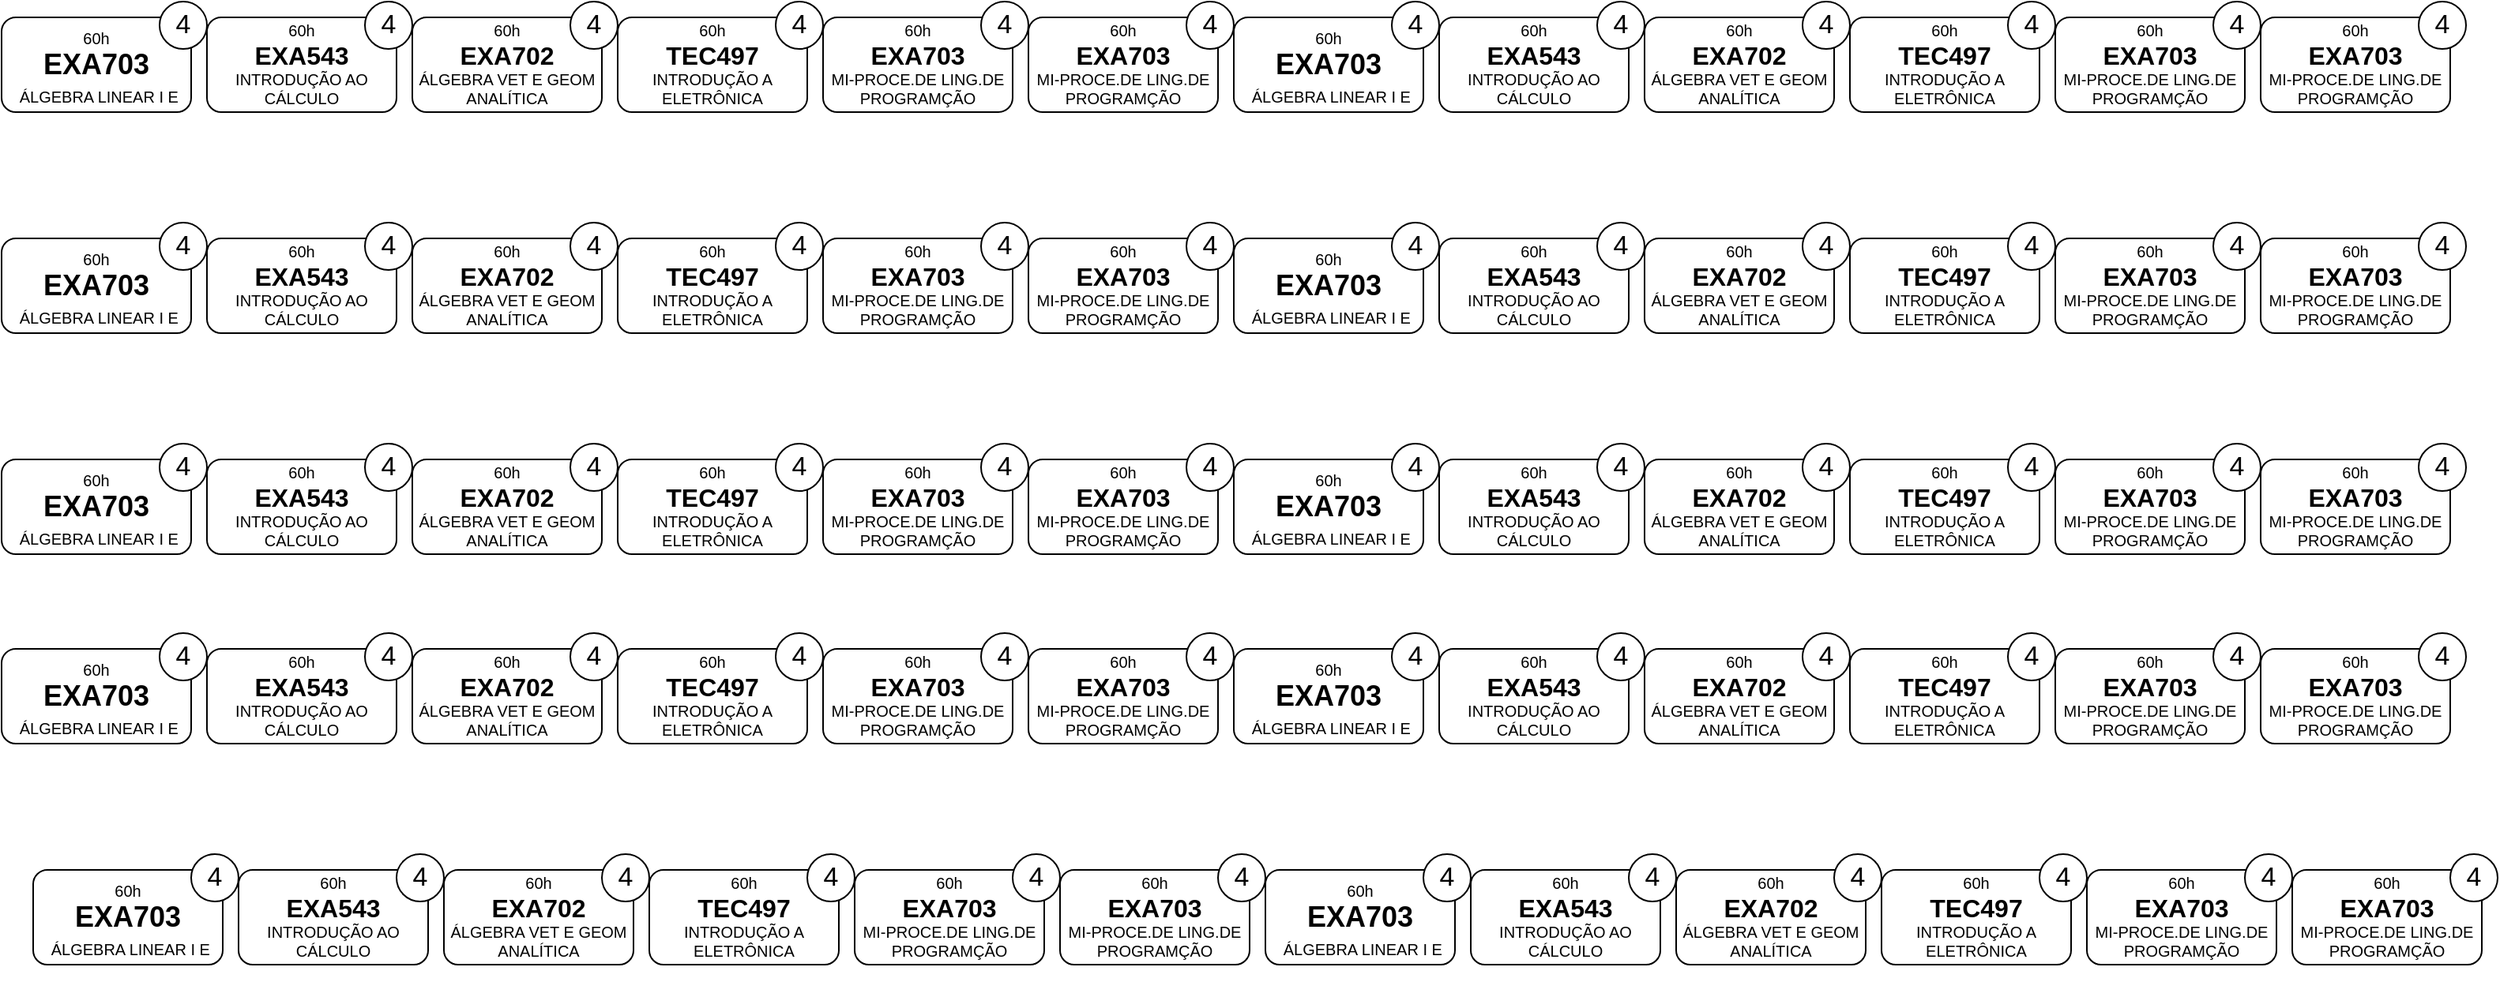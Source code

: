 <mxfile version="20.2.5" type="github">
  <diagram id="C5RBs43oDa-KdzZeNtuy" name="Page-1">
    <mxGraphModel dx="882" dy="494" grid="1" gridSize="10" guides="1" tooltips="1" connect="1" arrows="1" fold="1" page="1" pageScale="1" pageWidth="827" pageHeight="1169" math="0" shadow="0">
      <root>
        <mxCell id="WIyWlLk6GJQsqaUBKTNV-0" />
        <mxCell id="WIyWlLk6GJQsqaUBKTNV-1" parent="WIyWlLk6GJQsqaUBKTNV-0" />
        <mxCell id="GBISdUFNZ5l1FWsdLvzd-16" value="" style="group" vertex="1" connectable="0" parent="WIyWlLk6GJQsqaUBKTNV-1">
          <mxGeometry x="110" width="130" height="80" as="geometry" />
        </mxCell>
        <mxCell id="GBISdUFNZ5l1FWsdLvzd-0" value="&lt;p style=&quot;line-height: 0.9;&quot;&gt;&lt;font style=&quot;line-height: 1.2;&quot;&gt;&lt;font style=&quot;font-size: 10px;&quot;&gt;60h&lt;/font&gt;&lt;br&gt;&lt;span style=&quot;font-weight: bold;&quot;&gt;&lt;font style=&quot;font-size: 18px;&quot;&gt;EXA703&lt;/font&gt;&lt;/span&gt;&lt;/font&gt;&lt;br&gt;&lt;span data-whi-docs=&quot;[[:p &amp;quot;ÁLGEBRA LINEAR I E&amp;quot;]]&quot;&gt;&lt;/span&gt;&amp;nbsp;&lt;font style=&quot;font-size: 10px;&quot;&gt;ÁLGEBRA LINEAR I E&lt;/font&gt;&lt;b&gt;&lt;font style=&quot;font-size: 15px;&quot;&gt;&lt;br&gt;&lt;/font&gt;&lt;/b&gt;&lt;/p&gt;" style="rounded=1;whiteSpace=wrap;html=1;fillStyle=auto;gradientColor=none;strokeColor=default;shadow=0;glass=0;sketch=0;" vertex="1" parent="GBISdUFNZ5l1FWsdLvzd-16">
          <mxGeometry y="10" width="120" height="60" as="geometry" />
        </mxCell>
        <mxCell id="GBISdUFNZ5l1FWsdLvzd-2" value="&lt;font style=&quot;font-size: 17px;&quot;&gt;4&lt;/font&gt;" style="ellipse;whiteSpace=wrap;html=1;fontSize=10;" vertex="1" parent="GBISdUFNZ5l1FWsdLvzd-16">
          <mxGeometry x="100" width="30" height="30" as="geometry" />
        </mxCell>
        <mxCell id="GBISdUFNZ5l1FWsdLvzd-18" value="" style="group" vertex="1" connectable="0" parent="WIyWlLk6GJQsqaUBKTNV-1">
          <mxGeometry x="500" width="130" height="70" as="geometry" />
        </mxCell>
        <mxCell id="GBISdUFNZ5l1FWsdLvzd-7" value="60h&lt;br&gt;&lt;span style=&quot;font-size: 16px;&quot;&gt;&lt;b&gt;TEC497&lt;/b&gt;&lt;/span&gt;&lt;br&gt;&lt;div&gt;&lt;div&gt;INTRODUÇÃO A&lt;/div&gt;&lt;div&gt;ELETRÔNICA&lt;/div&gt;&lt;/div&gt;" style="rounded=1;whiteSpace=wrap;html=1;shadow=0;glass=0;sketch=0;fillStyle=auto;fontSize=10;strokeColor=default;gradientColor=none;" vertex="1" parent="GBISdUFNZ5l1FWsdLvzd-18">
          <mxGeometry y="10" width="120" height="60" as="geometry" />
        </mxCell>
        <mxCell id="GBISdUFNZ5l1FWsdLvzd-8" value="&lt;font style=&quot;font-size: 17px;&quot;&gt;4&lt;/font&gt;" style="ellipse;whiteSpace=wrap;html=1;fontSize=10;" vertex="1" parent="GBISdUFNZ5l1FWsdLvzd-18">
          <mxGeometry x="100" width="30" height="30" as="geometry" />
        </mxCell>
        <mxCell id="GBISdUFNZ5l1FWsdLvzd-19" value="" style="group" vertex="1" connectable="0" parent="WIyWlLk6GJQsqaUBKTNV-1">
          <mxGeometry x="630" width="126" height="70" as="geometry" />
        </mxCell>
        <mxCell id="GBISdUFNZ5l1FWsdLvzd-11" value="60h&lt;br&gt;&lt;span style=&quot;font-size: 16px;&quot;&gt;&lt;b&gt;EXA703&lt;/b&gt;&lt;/span&gt;&lt;div&gt;MI-PROCE.DE LING.DE&lt;/div&gt;&lt;div&gt;PROGRAMÇÃO&lt;/div&gt;" style="rounded=1;whiteSpace=wrap;html=1;shadow=0;glass=0;sketch=0;fillStyle=auto;fontSize=10;strokeColor=default;gradientColor=none;" vertex="1" parent="GBISdUFNZ5l1FWsdLvzd-19">
          <mxGeometry y="10" width="120" height="60" as="geometry" />
        </mxCell>
        <mxCell id="GBISdUFNZ5l1FWsdLvzd-12" value="&lt;font style=&quot;font-size: 17px;&quot;&gt;4&lt;/font&gt;" style="ellipse;whiteSpace=wrap;html=1;fontSize=10;" vertex="1" parent="GBISdUFNZ5l1FWsdLvzd-19">
          <mxGeometry x="100" width="30" height="30" as="geometry" />
        </mxCell>
        <mxCell id="GBISdUFNZ5l1FWsdLvzd-20" value="" style="group" vertex="1" connectable="0" parent="WIyWlLk6GJQsqaUBKTNV-1">
          <mxGeometry x="760" width="126" height="70" as="geometry" />
        </mxCell>
        <mxCell id="GBISdUFNZ5l1FWsdLvzd-13" value="60h&lt;br&gt;&lt;span style=&quot;font-size: 16px;&quot;&gt;&lt;b&gt;EXA703&lt;/b&gt;&lt;/span&gt;&lt;div&gt;MI-PROCE.DE LING.DE&lt;/div&gt;&lt;div&gt;PROGRAMÇÃO&lt;/div&gt;" style="rounded=1;whiteSpace=wrap;html=1;shadow=0;glass=0;sketch=0;fillStyle=auto;fontSize=10;strokeColor=default;gradientColor=none;" vertex="1" parent="GBISdUFNZ5l1FWsdLvzd-20">
          <mxGeometry y="10" width="120" height="60" as="geometry" />
        </mxCell>
        <mxCell id="GBISdUFNZ5l1FWsdLvzd-28" value="" style="group" vertex="1" connectable="0" parent="WIyWlLk6GJQsqaUBKTNV-1">
          <mxGeometry x="370" width="130" height="70" as="geometry" />
        </mxCell>
        <mxCell id="GBISdUFNZ5l1FWsdLvzd-9" value="60h&lt;br&gt;&lt;span style=&quot;font-size: 16px;&quot;&gt;&lt;b&gt;EXA702&lt;/b&gt;&lt;/span&gt;&lt;br&gt;&lt;div&gt;&lt;div&gt;ÁLGEBRA VET E GEOM&lt;/div&gt;&lt;div&gt;&lt;span style=&quot;background-color: initial;&quot;&gt;ANALÍTICA&lt;/span&gt;&lt;/div&gt;&lt;/div&gt;" style="rounded=1;whiteSpace=wrap;html=1;shadow=0;glass=0;sketch=0;fillStyle=auto;fontSize=10;strokeColor=default;gradientColor=none;" vertex="1" parent="GBISdUFNZ5l1FWsdLvzd-28">
          <mxGeometry y="10" width="120" height="60" as="geometry" />
        </mxCell>
        <mxCell id="GBISdUFNZ5l1FWsdLvzd-6" value="&lt;font style=&quot;font-size: 17px;&quot;&gt;4&lt;/font&gt;" style="ellipse;whiteSpace=wrap;html=1;fontSize=10;" vertex="1" parent="GBISdUFNZ5l1FWsdLvzd-28">
          <mxGeometry x="100" width="30" height="30" as="geometry" />
        </mxCell>
        <mxCell id="GBISdUFNZ5l1FWsdLvzd-29" value="" style="group" vertex="1" connectable="0" parent="WIyWlLk6GJQsqaUBKTNV-1">
          <mxGeometry x="240" width="130" height="70" as="geometry" />
        </mxCell>
        <mxCell id="GBISdUFNZ5l1FWsdLvzd-5" value="60h&lt;br&gt;&lt;span style=&quot;font-size: 16px;&quot;&gt;&lt;b&gt;EXA543&lt;/b&gt;&lt;/span&gt;&lt;div&gt;&lt;div&gt;INTRODUÇÃO AO&lt;/div&gt;&lt;div&gt;&lt;span style=&quot;background-color: initial;&quot;&gt;CÁLCULO&lt;/span&gt;&lt;/div&gt;&lt;/div&gt;" style="rounded=1;whiteSpace=wrap;html=1;shadow=0;glass=0;sketch=0;fillStyle=auto;fontSize=10;strokeColor=default;gradientColor=none;" vertex="1" parent="GBISdUFNZ5l1FWsdLvzd-29">
          <mxGeometry y="10" width="120" height="60" as="geometry" />
        </mxCell>
        <mxCell id="GBISdUFNZ5l1FWsdLvzd-22" value="&lt;font style=&quot;font-size: 17px;&quot;&gt;4&lt;/font&gt;" style="ellipse;whiteSpace=wrap;html=1;fontSize=10;" vertex="1" parent="GBISdUFNZ5l1FWsdLvzd-29">
          <mxGeometry x="100" width="30" height="30" as="geometry" />
        </mxCell>
        <mxCell id="GBISdUFNZ5l1FWsdLvzd-14" value="&lt;font style=&quot;font-size: 17px;&quot;&gt;4&lt;/font&gt;" style="ellipse;whiteSpace=wrap;html=1;fontSize=10;" vertex="1" parent="WIyWlLk6GJQsqaUBKTNV-1">
          <mxGeometry x="860" width="30" height="30" as="geometry" />
        </mxCell>
        <mxCell id="GBISdUFNZ5l1FWsdLvzd-30" value="" style="group" vertex="1" connectable="0" parent="WIyWlLk6GJQsqaUBKTNV-1">
          <mxGeometry x="890" width="130" height="80" as="geometry" />
        </mxCell>
        <mxCell id="GBISdUFNZ5l1FWsdLvzd-31" value="&lt;p style=&quot;line-height: 0.9;&quot;&gt;&lt;font style=&quot;line-height: 1.2;&quot;&gt;&lt;font style=&quot;font-size: 10px;&quot;&gt;60h&lt;/font&gt;&lt;br&gt;&lt;span style=&quot;font-weight: bold;&quot;&gt;&lt;font style=&quot;font-size: 18px;&quot;&gt;EXA703&lt;/font&gt;&lt;/span&gt;&lt;/font&gt;&lt;br&gt;&lt;span data-whi-docs=&quot;[[:p &amp;quot;ÁLGEBRA LINEAR I E&amp;quot;]]&quot;&gt;&lt;/span&gt;&amp;nbsp;&lt;font style=&quot;font-size: 10px;&quot;&gt;ÁLGEBRA LINEAR I E&lt;/font&gt;&lt;b&gt;&lt;font style=&quot;font-size: 15px;&quot;&gt;&lt;br&gt;&lt;/font&gt;&lt;/b&gt;&lt;/p&gt;" style="rounded=1;whiteSpace=wrap;html=1;fillStyle=auto;gradientColor=none;strokeColor=default;shadow=0;glass=0;sketch=0;" vertex="1" parent="GBISdUFNZ5l1FWsdLvzd-30">
          <mxGeometry y="10" width="120" height="60" as="geometry" />
        </mxCell>
        <mxCell id="GBISdUFNZ5l1FWsdLvzd-32" value="&lt;font style=&quot;font-size: 17px;&quot;&gt;4&lt;/font&gt;" style="ellipse;whiteSpace=wrap;html=1;fontSize=10;" vertex="1" parent="GBISdUFNZ5l1FWsdLvzd-30">
          <mxGeometry x="100" width="30" height="30" as="geometry" />
        </mxCell>
        <mxCell id="GBISdUFNZ5l1FWsdLvzd-33" value="" style="group" vertex="1" connectable="0" parent="WIyWlLk6GJQsqaUBKTNV-1">
          <mxGeometry x="1280" width="130" height="70" as="geometry" />
        </mxCell>
        <mxCell id="GBISdUFNZ5l1FWsdLvzd-34" value="60h&lt;br&gt;&lt;span style=&quot;font-size: 16px;&quot;&gt;&lt;b&gt;TEC497&lt;/b&gt;&lt;/span&gt;&lt;br&gt;&lt;div&gt;&lt;div&gt;INTRODUÇÃO A&lt;/div&gt;&lt;div&gt;ELETRÔNICA&lt;/div&gt;&lt;/div&gt;" style="rounded=1;whiteSpace=wrap;html=1;shadow=0;glass=0;sketch=0;fillStyle=auto;fontSize=10;strokeColor=default;gradientColor=none;" vertex="1" parent="GBISdUFNZ5l1FWsdLvzd-33">
          <mxGeometry y="10" width="120" height="60" as="geometry" />
        </mxCell>
        <mxCell id="GBISdUFNZ5l1FWsdLvzd-35" value="&lt;font style=&quot;font-size: 17px;&quot;&gt;4&lt;/font&gt;" style="ellipse;whiteSpace=wrap;html=1;fontSize=10;" vertex="1" parent="GBISdUFNZ5l1FWsdLvzd-33">
          <mxGeometry x="100" width="30" height="30" as="geometry" />
        </mxCell>
        <mxCell id="GBISdUFNZ5l1FWsdLvzd-36" value="" style="group" vertex="1" connectable="0" parent="WIyWlLk6GJQsqaUBKTNV-1">
          <mxGeometry x="1410" width="126" height="70" as="geometry" />
        </mxCell>
        <mxCell id="GBISdUFNZ5l1FWsdLvzd-37" value="60h&lt;br&gt;&lt;span style=&quot;font-size: 16px;&quot;&gt;&lt;b&gt;EXA703&lt;/b&gt;&lt;/span&gt;&lt;div&gt;MI-PROCE.DE LING.DE&lt;/div&gt;&lt;div&gt;PROGRAMÇÃO&lt;/div&gt;" style="rounded=1;whiteSpace=wrap;html=1;shadow=0;glass=0;sketch=0;fillStyle=auto;fontSize=10;strokeColor=default;gradientColor=none;" vertex="1" parent="GBISdUFNZ5l1FWsdLvzd-36">
          <mxGeometry y="10" width="120" height="60" as="geometry" />
        </mxCell>
        <mxCell id="GBISdUFNZ5l1FWsdLvzd-38" value="&lt;font style=&quot;font-size: 17px;&quot;&gt;4&lt;/font&gt;" style="ellipse;whiteSpace=wrap;html=1;fontSize=10;" vertex="1" parent="GBISdUFNZ5l1FWsdLvzd-36">
          <mxGeometry x="100" width="30" height="30" as="geometry" />
        </mxCell>
        <mxCell id="GBISdUFNZ5l1FWsdLvzd-39" value="" style="group" vertex="1" connectable="0" parent="WIyWlLk6GJQsqaUBKTNV-1">
          <mxGeometry x="1540" width="126" height="70" as="geometry" />
        </mxCell>
        <mxCell id="GBISdUFNZ5l1FWsdLvzd-40" value="60h&lt;br&gt;&lt;span style=&quot;font-size: 16px;&quot;&gt;&lt;b&gt;EXA703&lt;/b&gt;&lt;/span&gt;&lt;div&gt;MI-PROCE.DE LING.DE&lt;/div&gt;&lt;div&gt;PROGRAMÇÃO&lt;/div&gt;" style="rounded=1;whiteSpace=wrap;html=1;shadow=0;glass=0;sketch=0;fillStyle=auto;fontSize=10;strokeColor=default;gradientColor=none;" vertex="1" parent="GBISdUFNZ5l1FWsdLvzd-39">
          <mxGeometry y="10" width="120" height="60" as="geometry" />
        </mxCell>
        <mxCell id="GBISdUFNZ5l1FWsdLvzd-41" value="" style="group" vertex="1" connectable="0" parent="WIyWlLk6GJQsqaUBKTNV-1">
          <mxGeometry x="1150" width="130" height="70" as="geometry" />
        </mxCell>
        <mxCell id="GBISdUFNZ5l1FWsdLvzd-42" value="60h&lt;br&gt;&lt;span style=&quot;font-size: 16px;&quot;&gt;&lt;b&gt;EXA702&lt;/b&gt;&lt;/span&gt;&lt;br&gt;&lt;div&gt;&lt;div&gt;ÁLGEBRA VET E GEOM&lt;/div&gt;&lt;div&gt;&lt;span style=&quot;background-color: initial;&quot;&gt;ANALÍTICA&lt;/span&gt;&lt;/div&gt;&lt;/div&gt;" style="rounded=1;whiteSpace=wrap;html=1;shadow=0;glass=0;sketch=0;fillStyle=auto;fontSize=10;strokeColor=default;gradientColor=none;" vertex="1" parent="GBISdUFNZ5l1FWsdLvzd-41">
          <mxGeometry y="10" width="120" height="60" as="geometry" />
        </mxCell>
        <mxCell id="GBISdUFNZ5l1FWsdLvzd-43" value="&lt;font style=&quot;font-size: 17px;&quot;&gt;4&lt;/font&gt;" style="ellipse;whiteSpace=wrap;html=1;fontSize=10;" vertex="1" parent="GBISdUFNZ5l1FWsdLvzd-41">
          <mxGeometry x="100" width="30" height="30" as="geometry" />
        </mxCell>
        <mxCell id="GBISdUFNZ5l1FWsdLvzd-44" value="" style="group" vertex="1" connectable="0" parent="WIyWlLk6GJQsqaUBKTNV-1">
          <mxGeometry x="1020" width="130" height="70" as="geometry" />
        </mxCell>
        <mxCell id="GBISdUFNZ5l1FWsdLvzd-45" value="60h&lt;br&gt;&lt;span style=&quot;font-size: 16px;&quot;&gt;&lt;b&gt;EXA543&lt;/b&gt;&lt;/span&gt;&lt;div&gt;&lt;div&gt;INTRODUÇÃO AO&lt;/div&gt;&lt;div&gt;&lt;span style=&quot;background-color: initial;&quot;&gt;CÁLCULO&lt;/span&gt;&lt;/div&gt;&lt;/div&gt;" style="rounded=1;whiteSpace=wrap;html=1;shadow=0;glass=0;sketch=0;fillStyle=auto;fontSize=10;strokeColor=default;gradientColor=none;" vertex="1" parent="GBISdUFNZ5l1FWsdLvzd-44">
          <mxGeometry y="10" width="120" height="60" as="geometry" />
        </mxCell>
        <mxCell id="GBISdUFNZ5l1FWsdLvzd-46" value="&lt;font style=&quot;font-size: 17px;&quot;&gt;4&lt;/font&gt;" style="ellipse;whiteSpace=wrap;html=1;fontSize=10;" vertex="1" parent="GBISdUFNZ5l1FWsdLvzd-44">
          <mxGeometry x="100" width="30" height="30" as="geometry" />
        </mxCell>
        <mxCell id="GBISdUFNZ5l1FWsdLvzd-47" value="&lt;font style=&quot;font-size: 17px;&quot;&gt;4&lt;/font&gt;" style="ellipse;whiteSpace=wrap;html=1;fontSize=10;" vertex="1" parent="WIyWlLk6GJQsqaUBKTNV-1">
          <mxGeometry x="1640" width="30" height="30" as="geometry" />
        </mxCell>
        <mxCell id="GBISdUFNZ5l1FWsdLvzd-48" value="" style="group" vertex="1" connectable="0" parent="WIyWlLk6GJQsqaUBKTNV-1">
          <mxGeometry x="110" y="140" width="130" height="80" as="geometry" />
        </mxCell>
        <mxCell id="GBISdUFNZ5l1FWsdLvzd-49" value="&lt;p style=&quot;line-height: 0.9;&quot;&gt;&lt;font style=&quot;line-height: 1.2;&quot;&gt;&lt;font style=&quot;font-size: 10px;&quot;&gt;60h&lt;/font&gt;&lt;br&gt;&lt;span style=&quot;font-weight: bold;&quot;&gt;&lt;font style=&quot;font-size: 18px;&quot;&gt;EXA703&lt;/font&gt;&lt;/span&gt;&lt;/font&gt;&lt;br&gt;&lt;span data-whi-docs=&quot;[[:p &amp;quot;ÁLGEBRA LINEAR I E&amp;quot;]]&quot;&gt;&lt;/span&gt;&amp;nbsp;&lt;font style=&quot;font-size: 10px;&quot;&gt;ÁLGEBRA LINEAR I E&lt;/font&gt;&lt;b&gt;&lt;font style=&quot;font-size: 15px;&quot;&gt;&lt;br&gt;&lt;/font&gt;&lt;/b&gt;&lt;/p&gt;" style="rounded=1;whiteSpace=wrap;html=1;fillStyle=auto;gradientColor=none;strokeColor=default;shadow=0;glass=0;sketch=0;" vertex="1" parent="GBISdUFNZ5l1FWsdLvzd-48">
          <mxGeometry y="10" width="120" height="60" as="geometry" />
        </mxCell>
        <mxCell id="GBISdUFNZ5l1FWsdLvzd-50" value="&lt;font style=&quot;font-size: 17px;&quot;&gt;4&lt;/font&gt;" style="ellipse;whiteSpace=wrap;html=1;fontSize=10;" vertex="1" parent="GBISdUFNZ5l1FWsdLvzd-48">
          <mxGeometry x="100" width="30" height="30" as="geometry" />
        </mxCell>
        <mxCell id="GBISdUFNZ5l1FWsdLvzd-51" value="" style="group" vertex="1" connectable="0" parent="WIyWlLk6GJQsqaUBKTNV-1">
          <mxGeometry x="500" y="140" width="130" height="70" as="geometry" />
        </mxCell>
        <mxCell id="GBISdUFNZ5l1FWsdLvzd-52" value="60h&lt;br&gt;&lt;span style=&quot;font-size: 16px;&quot;&gt;&lt;b&gt;TEC497&lt;/b&gt;&lt;/span&gt;&lt;br&gt;&lt;div&gt;&lt;div&gt;INTRODUÇÃO A&lt;/div&gt;&lt;div&gt;ELETRÔNICA&lt;/div&gt;&lt;/div&gt;" style="rounded=1;whiteSpace=wrap;html=1;shadow=0;glass=0;sketch=0;fillStyle=auto;fontSize=10;strokeColor=default;gradientColor=none;" vertex="1" parent="GBISdUFNZ5l1FWsdLvzd-51">
          <mxGeometry y="10" width="120" height="60" as="geometry" />
        </mxCell>
        <mxCell id="GBISdUFNZ5l1FWsdLvzd-53" value="&lt;font style=&quot;font-size: 17px;&quot;&gt;4&lt;/font&gt;" style="ellipse;whiteSpace=wrap;html=1;fontSize=10;" vertex="1" parent="GBISdUFNZ5l1FWsdLvzd-51">
          <mxGeometry x="100" width="30" height="30" as="geometry" />
        </mxCell>
        <mxCell id="GBISdUFNZ5l1FWsdLvzd-54" value="" style="group" vertex="1" connectable="0" parent="WIyWlLk6GJQsqaUBKTNV-1">
          <mxGeometry x="630" y="140" width="126" height="70" as="geometry" />
        </mxCell>
        <mxCell id="GBISdUFNZ5l1FWsdLvzd-55" value="60h&lt;br&gt;&lt;span style=&quot;font-size: 16px;&quot;&gt;&lt;b&gt;EXA703&lt;/b&gt;&lt;/span&gt;&lt;div&gt;MI-PROCE.DE LING.DE&lt;/div&gt;&lt;div&gt;PROGRAMÇÃO&lt;/div&gt;" style="rounded=1;whiteSpace=wrap;html=1;shadow=0;glass=0;sketch=0;fillStyle=auto;fontSize=10;strokeColor=default;gradientColor=none;" vertex="1" parent="GBISdUFNZ5l1FWsdLvzd-54">
          <mxGeometry y="10" width="120" height="60" as="geometry" />
        </mxCell>
        <mxCell id="GBISdUFNZ5l1FWsdLvzd-56" value="&lt;font style=&quot;font-size: 17px;&quot;&gt;4&lt;/font&gt;" style="ellipse;whiteSpace=wrap;html=1;fontSize=10;" vertex="1" parent="GBISdUFNZ5l1FWsdLvzd-54">
          <mxGeometry x="100" width="30" height="30" as="geometry" />
        </mxCell>
        <mxCell id="GBISdUFNZ5l1FWsdLvzd-57" value="" style="group" vertex="1" connectable="0" parent="WIyWlLk6GJQsqaUBKTNV-1">
          <mxGeometry x="760" y="140" width="126" height="70" as="geometry" />
        </mxCell>
        <mxCell id="GBISdUFNZ5l1FWsdLvzd-58" value="60h&lt;br&gt;&lt;span style=&quot;font-size: 16px;&quot;&gt;&lt;b&gt;EXA703&lt;/b&gt;&lt;/span&gt;&lt;div&gt;MI-PROCE.DE LING.DE&lt;/div&gt;&lt;div&gt;PROGRAMÇÃO&lt;/div&gt;" style="rounded=1;whiteSpace=wrap;html=1;shadow=0;glass=0;sketch=0;fillStyle=auto;fontSize=10;strokeColor=default;gradientColor=none;" vertex="1" parent="GBISdUFNZ5l1FWsdLvzd-57">
          <mxGeometry y="10" width="120" height="60" as="geometry" />
        </mxCell>
        <mxCell id="GBISdUFNZ5l1FWsdLvzd-59" value="" style="group" vertex="1" connectable="0" parent="WIyWlLk6GJQsqaUBKTNV-1">
          <mxGeometry x="370" y="140" width="130" height="70" as="geometry" />
        </mxCell>
        <mxCell id="GBISdUFNZ5l1FWsdLvzd-60" value="60h&lt;br&gt;&lt;span style=&quot;font-size: 16px;&quot;&gt;&lt;b&gt;EXA702&lt;/b&gt;&lt;/span&gt;&lt;br&gt;&lt;div&gt;&lt;div&gt;ÁLGEBRA VET E GEOM&lt;/div&gt;&lt;div&gt;&lt;span style=&quot;background-color: initial;&quot;&gt;ANALÍTICA&lt;/span&gt;&lt;/div&gt;&lt;/div&gt;" style="rounded=1;whiteSpace=wrap;html=1;shadow=0;glass=0;sketch=0;fillStyle=auto;fontSize=10;strokeColor=default;gradientColor=none;" vertex="1" parent="GBISdUFNZ5l1FWsdLvzd-59">
          <mxGeometry y="10" width="120" height="60" as="geometry" />
        </mxCell>
        <mxCell id="GBISdUFNZ5l1FWsdLvzd-61" value="&lt;font style=&quot;font-size: 17px;&quot;&gt;4&lt;/font&gt;" style="ellipse;whiteSpace=wrap;html=1;fontSize=10;" vertex="1" parent="GBISdUFNZ5l1FWsdLvzd-59">
          <mxGeometry x="100" width="30" height="30" as="geometry" />
        </mxCell>
        <mxCell id="GBISdUFNZ5l1FWsdLvzd-62" value="" style="group" vertex="1" connectable="0" parent="WIyWlLk6GJQsqaUBKTNV-1">
          <mxGeometry x="240" y="140" width="130" height="70" as="geometry" />
        </mxCell>
        <mxCell id="GBISdUFNZ5l1FWsdLvzd-63" value="60h&lt;br&gt;&lt;span style=&quot;font-size: 16px;&quot;&gt;&lt;b&gt;EXA543&lt;/b&gt;&lt;/span&gt;&lt;div&gt;&lt;div&gt;INTRODUÇÃO AO&lt;/div&gt;&lt;div&gt;&lt;span style=&quot;background-color: initial;&quot;&gt;CÁLCULO&lt;/span&gt;&lt;/div&gt;&lt;/div&gt;" style="rounded=1;whiteSpace=wrap;html=1;shadow=0;glass=0;sketch=0;fillStyle=auto;fontSize=10;strokeColor=default;gradientColor=none;" vertex="1" parent="GBISdUFNZ5l1FWsdLvzd-62">
          <mxGeometry y="10" width="120" height="60" as="geometry" />
        </mxCell>
        <mxCell id="GBISdUFNZ5l1FWsdLvzd-64" value="&lt;font style=&quot;font-size: 17px;&quot;&gt;4&lt;/font&gt;" style="ellipse;whiteSpace=wrap;html=1;fontSize=10;" vertex="1" parent="GBISdUFNZ5l1FWsdLvzd-62">
          <mxGeometry x="100" width="30" height="30" as="geometry" />
        </mxCell>
        <mxCell id="GBISdUFNZ5l1FWsdLvzd-65" value="&lt;font style=&quot;font-size: 17px;&quot;&gt;4&lt;/font&gt;" style="ellipse;whiteSpace=wrap;html=1;fontSize=10;" vertex="1" parent="WIyWlLk6GJQsqaUBKTNV-1">
          <mxGeometry x="860" y="140" width="30" height="30" as="geometry" />
        </mxCell>
        <mxCell id="GBISdUFNZ5l1FWsdLvzd-66" value="" style="group" vertex="1" connectable="0" parent="WIyWlLk6GJQsqaUBKTNV-1">
          <mxGeometry x="890" y="140" width="130" height="80" as="geometry" />
        </mxCell>
        <mxCell id="GBISdUFNZ5l1FWsdLvzd-67" value="&lt;p style=&quot;line-height: 0.9;&quot;&gt;&lt;font style=&quot;line-height: 1.2;&quot;&gt;&lt;font style=&quot;font-size: 10px;&quot;&gt;60h&lt;/font&gt;&lt;br&gt;&lt;span style=&quot;font-weight: bold;&quot;&gt;&lt;font style=&quot;font-size: 18px;&quot;&gt;EXA703&lt;/font&gt;&lt;/span&gt;&lt;/font&gt;&lt;br&gt;&lt;span data-whi-docs=&quot;[[:p &amp;quot;ÁLGEBRA LINEAR I E&amp;quot;]]&quot;&gt;&lt;/span&gt;&amp;nbsp;&lt;font style=&quot;font-size: 10px;&quot;&gt;ÁLGEBRA LINEAR I E&lt;/font&gt;&lt;b&gt;&lt;font style=&quot;font-size: 15px;&quot;&gt;&lt;br&gt;&lt;/font&gt;&lt;/b&gt;&lt;/p&gt;" style="rounded=1;whiteSpace=wrap;html=1;fillStyle=auto;gradientColor=none;strokeColor=default;shadow=0;glass=0;sketch=0;" vertex="1" parent="GBISdUFNZ5l1FWsdLvzd-66">
          <mxGeometry y="10" width="120" height="60" as="geometry" />
        </mxCell>
        <mxCell id="GBISdUFNZ5l1FWsdLvzd-68" value="&lt;font style=&quot;font-size: 17px;&quot;&gt;4&lt;/font&gt;" style="ellipse;whiteSpace=wrap;html=1;fontSize=10;" vertex="1" parent="GBISdUFNZ5l1FWsdLvzd-66">
          <mxGeometry x="100" width="30" height="30" as="geometry" />
        </mxCell>
        <mxCell id="GBISdUFNZ5l1FWsdLvzd-69" value="" style="group" vertex="1" connectable="0" parent="WIyWlLk6GJQsqaUBKTNV-1">
          <mxGeometry x="1280" y="140" width="130" height="70" as="geometry" />
        </mxCell>
        <mxCell id="GBISdUFNZ5l1FWsdLvzd-70" value="60h&lt;br&gt;&lt;span style=&quot;font-size: 16px;&quot;&gt;&lt;b&gt;TEC497&lt;/b&gt;&lt;/span&gt;&lt;br&gt;&lt;div&gt;&lt;div&gt;INTRODUÇÃO A&lt;/div&gt;&lt;div&gt;ELETRÔNICA&lt;/div&gt;&lt;/div&gt;" style="rounded=1;whiteSpace=wrap;html=1;shadow=0;glass=0;sketch=0;fillStyle=auto;fontSize=10;strokeColor=default;gradientColor=none;" vertex="1" parent="GBISdUFNZ5l1FWsdLvzd-69">
          <mxGeometry y="10" width="120" height="60" as="geometry" />
        </mxCell>
        <mxCell id="GBISdUFNZ5l1FWsdLvzd-71" value="&lt;font style=&quot;font-size: 17px;&quot;&gt;4&lt;/font&gt;" style="ellipse;whiteSpace=wrap;html=1;fontSize=10;" vertex="1" parent="GBISdUFNZ5l1FWsdLvzd-69">
          <mxGeometry x="100" width="30" height="30" as="geometry" />
        </mxCell>
        <mxCell id="GBISdUFNZ5l1FWsdLvzd-72" value="" style="group" vertex="1" connectable="0" parent="WIyWlLk6GJQsqaUBKTNV-1">
          <mxGeometry x="1410" y="140" width="126" height="70" as="geometry" />
        </mxCell>
        <mxCell id="GBISdUFNZ5l1FWsdLvzd-73" value="60h&lt;br&gt;&lt;span style=&quot;font-size: 16px;&quot;&gt;&lt;b&gt;EXA703&lt;/b&gt;&lt;/span&gt;&lt;div&gt;MI-PROCE.DE LING.DE&lt;/div&gt;&lt;div&gt;PROGRAMÇÃO&lt;/div&gt;" style="rounded=1;whiteSpace=wrap;html=1;shadow=0;glass=0;sketch=0;fillStyle=auto;fontSize=10;strokeColor=default;gradientColor=none;" vertex="1" parent="GBISdUFNZ5l1FWsdLvzd-72">
          <mxGeometry y="10" width="120" height="60" as="geometry" />
        </mxCell>
        <mxCell id="GBISdUFNZ5l1FWsdLvzd-74" value="&lt;font style=&quot;font-size: 17px;&quot;&gt;4&lt;/font&gt;" style="ellipse;whiteSpace=wrap;html=1;fontSize=10;" vertex="1" parent="GBISdUFNZ5l1FWsdLvzd-72">
          <mxGeometry x="100" width="30" height="30" as="geometry" />
        </mxCell>
        <mxCell id="GBISdUFNZ5l1FWsdLvzd-75" value="" style="group" vertex="1" connectable="0" parent="WIyWlLk6GJQsqaUBKTNV-1">
          <mxGeometry x="1540" y="140" width="126" height="70" as="geometry" />
        </mxCell>
        <mxCell id="GBISdUFNZ5l1FWsdLvzd-76" value="60h&lt;br&gt;&lt;span style=&quot;font-size: 16px;&quot;&gt;&lt;b&gt;EXA703&lt;/b&gt;&lt;/span&gt;&lt;div&gt;MI-PROCE.DE LING.DE&lt;/div&gt;&lt;div&gt;PROGRAMÇÃO&lt;/div&gt;" style="rounded=1;whiteSpace=wrap;html=1;shadow=0;glass=0;sketch=0;fillStyle=auto;fontSize=10;strokeColor=default;gradientColor=none;" vertex="1" parent="GBISdUFNZ5l1FWsdLvzd-75">
          <mxGeometry y="10" width="120" height="60" as="geometry" />
        </mxCell>
        <mxCell id="GBISdUFNZ5l1FWsdLvzd-77" value="" style="group" vertex="1" connectable="0" parent="WIyWlLk6GJQsqaUBKTNV-1">
          <mxGeometry x="1150" y="140" width="130" height="70" as="geometry" />
        </mxCell>
        <mxCell id="GBISdUFNZ5l1FWsdLvzd-78" value="60h&lt;br&gt;&lt;span style=&quot;font-size: 16px;&quot;&gt;&lt;b&gt;EXA702&lt;/b&gt;&lt;/span&gt;&lt;br&gt;&lt;div&gt;&lt;div&gt;ÁLGEBRA VET E GEOM&lt;/div&gt;&lt;div&gt;&lt;span style=&quot;background-color: initial;&quot;&gt;ANALÍTICA&lt;/span&gt;&lt;/div&gt;&lt;/div&gt;" style="rounded=1;whiteSpace=wrap;html=1;shadow=0;glass=0;sketch=0;fillStyle=auto;fontSize=10;strokeColor=default;gradientColor=none;" vertex="1" parent="GBISdUFNZ5l1FWsdLvzd-77">
          <mxGeometry y="10" width="120" height="60" as="geometry" />
        </mxCell>
        <mxCell id="GBISdUFNZ5l1FWsdLvzd-79" value="&lt;font style=&quot;font-size: 17px;&quot;&gt;4&lt;/font&gt;" style="ellipse;whiteSpace=wrap;html=1;fontSize=10;" vertex="1" parent="GBISdUFNZ5l1FWsdLvzd-77">
          <mxGeometry x="100" width="30" height="30" as="geometry" />
        </mxCell>
        <mxCell id="GBISdUFNZ5l1FWsdLvzd-80" value="" style="group" vertex="1" connectable="0" parent="WIyWlLk6GJQsqaUBKTNV-1">
          <mxGeometry x="1020" y="140" width="130" height="70" as="geometry" />
        </mxCell>
        <mxCell id="GBISdUFNZ5l1FWsdLvzd-81" value="60h&lt;br&gt;&lt;span style=&quot;font-size: 16px;&quot;&gt;&lt;b&gt;EXA543&lt;/b&gt;&lt;/span&gt;&lt;div&gt;&lt;div&gt;INTRODUÇÃO AO&lt;/div&gt;&lt;div&gt;&lt;span style=&quot;background-color: initial;&quot;&gt;CÁLCULO&lt;/span&gt;&lt;/div&gt;&lt;/div&gt;" style="rounded=1;whiteSpace=wrap;html=1;shadow=0;glass=0;sketch=0;fillStyle=auto;fontSize=10;strokeColor=default;gradientColor=none;" vertex="1" parent="GBISdUFNZ5l1FWsdLvzd-80">
          <mxGeometry y="10" width="120" height="60" as="geometry" />
        </mxCell>
        <mxCell id="GBISdUFNZ5l1FWsdLvzd-82" value="&lt;font style=&quot;font-size: 17px;&quot;&gt;4&lt;/font&gt;" style="ellipse;whiteSpace=wrap;html=1;fontSize=10;" vertex="1" parent="GBISdUFNZ5l1FWsdLvzd-80">
          <mxGeometry x="100" width="30" height="30" as="geometry" />
        </mxCell>
        <mxCell id="GBISdUFNZ5l1FWsdLvzd-83" value="&lt;font style=&quot;font-size: 17px;&quot;&gt;4&lt;/font&gt;" style="ellipse;whiteSpace=wrap;html=1;fontSize=10;" vertex="1" parent="WIyWlLk6GJQsqaUBKTNV-1">
          <mxGeometry x="1640" y="140" width="30" height="30" as="geometry" />
        </mxCell>
        <mxCell id="GBISdUFNZ5l1FWsdLvzd-84" value="" style="group" vertex="1" connectable="0" parent="WIyWlLk6GJQsqaUBKTNV-1">
          <mxGeometry x="110" y="280" width="130" height="80" as="geometry" />
        </mxCell>
        <mxCell id="GBISdUFNZ5l1FWsdLvzd-85" value="&lt;p style=&quot;line-height: 0.9;&quot;&gt;&lt;font style=&quot;line-height: 1.2;&quot;&gt;&lt;font style=&quot;font-size: 10px;&quot;&gt;60h&lt;/font&gt;&lt;br&gt;&lt;span style=&quot;font-weight: bold;&quot;&gt;&lt;font style=&quot;font-size: 18px;&quot;&gt;EXA703&lt;/font&gt;&lt;/span&gt;&lt;/font&gt;&lt;br&gt;&lt;span data-whi-docs=&quot;[[:p &amp;quot;ÁLGEBRA LINEAR I E&amp;quot;]]&quot;&gt;&lt;/span&gt;&amp;nbsp;&lt;font style=&quot;font-size: 10px;&quot;&gt;ÁLGEBRA LINEAR I E&lt;/font&gt;&lt;b&gt;&lt;font style=&quot;font-size: 15px;&quot;&gt;&lt;br&gt;&lt;/font&gt;&lt;/b&gt;&lt;/p&gt;" style="rounded=1;whiteSpace=wrap;html=1;fillStyle=auto;gradientColor=none;strokeColor=default;shadow=0;glass=0;sketch=0;" vertex="1" parent="GBISdUFNZ5l1FWsdLvzd-84">
          <mxGeometry y="10" width="120" height="60" as="geometry" />
        </mxCell>
        <mxCell id="GBISdUFNZ5l1FWsdLvzd-86" value="&lt;font style=&quot;font-size: 17px;&quot;&gt;4&lt;/font&gt;" style="ellipse;whiteSpace=wrap;html=1;fontSize=10;" vertex="1" parent="GBISdUFNZ5l1FWsdLvzd-84">
          <mxGeometry x="100" width="30" height="30" as="geometry" />
        </mxCell>
        <mxCell id="GBISdUFNZ5l1FWsdLvzd-87" value="" style="group" vertex="1" connectable="0" parent="WIyWlLk6GJQsqaUBKTNV-1">
          <mxGeometry x="500" y="280" width="130" height="70" as="geometry" />
        </mxCell>
        <mxCell id="GBISdUFNZ5l1FWsdLvzd-88" value="60h&lt;br&gt;&lt;span style=&quot;font-size: 16px;&quot;&gt;&lt;b&gt;TEC497&lt;/b&gt;&lt;/span&gt;&lt;br&gt;&lt;div&gt;&lt;div&gt;INTRODUÇÃO A&lt;/div&gt;&lt;div&gt;ELETRÔNICA&lt;/div&gt;&lt;/div&gt;" style="rounded=1;whiteSpace=wrap;html=1;shadow=0;glass=0;sketch=0;fillStyle=auto;fontSize=10;strokeColor=default;gradientColor=none;" vertex="1" parent="GBISdUFNZ5l1FWsdLvzd-87">
          <mxGeometry y="10" width="120" height="60" as="geometry" />
        </mxCell>
        <mxCell id="GBISdUFNZ5l1FWsdLvzd-89" value="&lt;font style=&quot;font-size: 17px;&quot;&gt;4&lt;/font&gt;" style="ellipse;whiteSpace=wrap;html=1;fontSize=10;" vertex="1" parent="GBISdUFNZ5l1FWsdLvzd-87">
          <mxGeometry x="100" width="30" height="30" as="geometry" />
        </mxCell>
        <mxCell id="GBISdUFNZ5l1FWsdLvzd-90" value="" style="group" vertex="1" connectable="0" parent="WIyWlLk6GJQsqaUBKTNV-1">
          <mxGeometry x="630" y="280" width="126" height="70" as="geometry" />
        </mxCell>
        <mxCell id="GBISdUFNZ5l1FWsdLvzd-91" value="60h&lt;br&gt;&lt;span style=&quot;font-size: 16px;&quot;&gt;&lt;b&gt;EXA703&lt;/b&gt;&lt;/span&gt;&lt;div&gt;MI-PROCE.DE LING.DE&lt;/div&gt;&lt;div&gt;PROGRAMÇÃO&lt;/div&gt;" style="rounded=1;whiteSpace=wrap;html=1;shadow=0;glass=0;sketch=0;fillStyle=auto;fontSize=10;strokeColor=default;gradientColor=none;" vertex="1" parent="GBISdUFNZ5l1FWsdLvzd-90">
          <mxGeometry y="10" width="120" height="60" as="geometry" />
        </mxCell>
        <mxCell id="GBISdUFNZ5l1FWsdLvzd-92" value="&lt;font style=&quot;font-size: 17px;&quot;&gt;4&lt;/font&gt;" style="ellipse;whiteSpace=wrap;html=1;fontSize=10;" vertex="1" parent="GBISdUFNZ5l1FWsdLvzd-90">
          <mxGeometry x="100" width="30" height="30" as="geometry" />
        </mxCell>
        <mxCell id="GBISdUFNZ5l1FWsdLvzd-93" value="" style="group" vertex="1" connectable="0" parent="WIyWlLk6GJQsqaUBKTNV-1">
          <mxGeometry x="760" y="280" width="126" height="70" as="geometry" />
        </mxCell>
        <mxCell id="GBISdUFNZ5l1FWsdLvzd-94" value="60h&lt;br&gt;&lt;span style=&quot;font-size: 16px;&quot;&gt;&lt;b&gt;EXA703&lt;/b&gt;&lt;/span&gt;&lt;div&gt;MI-PROCE.DE LING.DE&lt;/div&gt;&lt;div&gt;PROGRAMÇÃO&lt;/div&gt;" style="rounded=1;whiteSpace=wrap;html=1;shadow=0;glass=0;sketch=0;fillStyle=auto;fontSize=10;strokeColor=default;gradientColor=none;" vertex="1" parent="GBISdUFNZ5l1FWsdLvzd-93">
          <mxGeometry y="10" width="120" height="60" as="geometry" />
        </mxCell>
        <mxCell id="GBISdUFNZ5l1FWsdLvzd-95" value="" style="group" vertex="1" connectable="0" parent="WIyWlLk6GJQsqaUBKTNV-1">
          <mxGeometry x="370" y="280" width="130" height="70" as="geometry" />
        </mxCell>
        <mxCell id="GBISdUFNZ5l1FWsdLvzd-96" value="60h&lt;br&gt;&lt;span style=&quot;font-size: 16px;&quot;&gt;&lt;b&gt;EXA702&lt;/b&gt;&lt;/span&gt;&lt;br&gt;&lt;div&gt;&lt;div&gt;ÁLGEBRA VET E GEOM&lt;/div&gt;&lt;div&gt;&lt;span style=&quot;background-color: initial;&quot;&gt;ANALÍTICA&lt;/span&gt;&lt;/div&gt;&lt;/div&gt;" style="rounded=1;whiteSpace=wrap;html=1;shadow=0;glass=0;sketch=0;fillStyle=auto;fontSize=10;strokeColor=default;gradientColor=none;" vertex="1" parent="GBISdUFNZ5l1FWsdLvzd-95">
          <mxGeometry y="10" width="120" height="60" as="geometry" />
        </mxCell>
        <mxCell id="GBISdUFNZ5l1FWsdLvzd-97" value="&lt;font style=&quot;font-size: 17px;&quot;&gt;4&lt;/font&gt;" style="ellipse;whiteSpace=wrap;html=1;fontSize=10;" vertex="1" parent="GBISdUFNZ5l1FWsdLvzd-95">
          <mxGeometry x="100" width="30" height="30" as="geometry" />
        </mxCell>
        <mxCell id="GBISdUFNZ5l1FWsdLvzd-98" value="" style="group" vertex="1" connectable="0" parent="WIyWlLk6GJQsqaUBKTNV-1">
          <mxGeometry x="240" y="280" width="130" height="70" as="geometry" />
        </mxCell>
        <mxCell id="GBISdUFNZ5l1FWsdLvzd-99" value="60h&lt;br&gt;&lt;span style=&quot;font-size: 16px;&quot;&gt;&lt;b&gt;EXA543&lt;/b&gt;&lt;/span&gt;&lt;div&gt;&lt;div&gt;INTRODUÇÃO AO&lt;/div&gt;&lt;div&gt;&lt;span style=&quot;background-color: initial;&quot;&gt;CÁLCULO&lt;/span&gt;&lt;/div&gt;&lt;/div&gt;" style="rounded=1;whiteSpace=wrap;html=1;shadow=0;glass=0;sketch=0;fillStyle=auto;fontSize=10;strokeColor=default;gradientColor=none;" vertex="1" parent="GBISdUFNZ5l1FWsdLvzd-98">
          <mxGeometry y="10" width="120" height="60" as="geometry" />
        </mxCell>
        <mxCell id="GBISdUFNZ5l1FWsdLvzd-100" value="&lt;font style=&quot;font-size: 17px;&quot;&gt;4&lt;/font&gt;" style="ellipse;whiteSpace=wrap;html=1;fontSize=10;" vertex="1" parent="GBISdUFNZ5l1FWsdLvzd-98">
          <mxGeometry x="100" width="30" height="30" as="geometry" />
        </mxCell>
        <mxCell id="GBISdUFNZ5l1FWsdLvzd-101" value="&lt;font style=&quot;font-size: 17px;&quot;&gt;4&lt;/font&gt;" style="ellipse;whiteSpace=wrap;html=1;fontSize=10;" vertex="1" parent="WIyWlLk6GJQsqaUBKTNV-1">
          <mxGeometry x="860" y="280" width="30" height="30" as="geometry" />
        </mxCell>
        <mxCell id="GBISdUFNZ5l1FWsdLvzd-102" value="" style="group" vertex="1" connectable="0" parent="WIyWlLk6GJQsqaUBKTNV-1">
          <mxGeometry x="890" y="280" width="130" height="80" as="geometry" />
        </mxCell>
        <mxCell id="GBISdUFNZ5l1FWsdLvzd-103" value="&lt;p style=&quot;line-height: 0.9;&quot;&gt;&lt;font style=&quot;line-height: 1.2;&quot;&gt;&lt;font style=&quot;font-size: 10px;&quot;&gt;60h&lt;/font&gt;&lt;br&gt;&lt;span style=&quot;font-weight: bold;&quot;&gt;&lt;font style=&quot;font-size: 18px;&quot;&gt;EXA703&lt;/font&gt;&lt;/span&gt;&lt;/font&gt;&lt;br&gt;&lt;span data-whi-docs=&quot;[[:p &amp;quot;ÁLGEBRA LINEAR I E&amp;quot;]]&quot;&gt;&lt;/span&gt;&amp;nbsp;&lt;font style=&quot;font-size: 10px;&quot;&gt;ÁLGEBRA LINEAR I E&lt;/font&gt;&lt;b&gt;&lt;font style=&quot;font-size: 15px;&quot;&gt;&lt;br&gt;&lt;/font&gt;&lt;/b&gt;&lt;/p&gt;" style="rounded=1;whiteSpace=wrap;html=1;fillStyle=auto;gradientColor=none;strokeColor=default;shadow=0;glass=0;sketch=0;" vertex="1" parent="GBISdUFNZ5l1FWsdLvzd-102">
          <mxGeometry y="10" width="120" height="60" as="geometry" />
        </mxCell>
        <mxCell id="GBISdUFNZ5l1FWsdLvzd-104" value="&lt;font style=&quot;font-size: 17px;&quot;&gt;4&lt;/font&gt;" style="ellipse;whiteSpace=wrap;html=1;fontSize=10;" vertex="1" parent="GBISdUFNZ5l1FWsdLvzd-102">
          <mxGeometry x="100" width="30" height="30" as="geometry" />
        </mxCell>
        <mxCell id="GBISdUFNZ5l1FWsdLvzd-105" value="" style="group" vertex="1" connectable="0" parent="WIyWlLk6GJQsqaUBKTNV-1">
          <mxGeometry x="1280" y="280" width="130" height="70" as="geometry" />
        </mxCell>
        <mxCell id="GBISdUFNZ5l1FWsdLvzd-106" value="60h&lt;br&gt;&lt;span style=&quot;font-size: 16px;&quot;&gt;&lt;b&gt;TEC497&lt;/b&gt;&lt;/span&gt;&lt;br&gt;&lt;div&gt;&lt;div&gt;INTRODUÇÃO A&lt;/div&gt;&lt;div&gt;ELETRÔNICA&lt;/div&gt;&lt;/div&gt;" style="rounded=1;whiteSpace=wrap;html=1;shadow=0;glass=0;sketch=0;fillStyle=auto;fontSize=10;strokeColor=default;gradientColor=none;" vertex="1" parent="GBISdUFNZ5l1FWsdLvzd-105">
          <mxGeometry y="10" width="120" height="60" as="geometry" />
        </mxCell>
        <mxCell id="GBISdUFNZ5l1FWsdLvzd-107" value="&lt;font style=&quot;font-size: 17px;&quot;&gt;4&lt;/font&gt;" style="ellipse;whiteSpace=wrap;html=1;fontSize=10;" vertex="1" parent="GBISdUFNZ5l1FWsdLvzd-105">
          <mxGeometry x="100" width="30" height="30" as="geometry" />
        </mxCell>
        <mxCell id="GBISdUFNZ5l1FWsdLvzd-108" value="" style="group" vertex="1" connectable="0" parent="WIyWlLk6GJQsqaUBKTNV-1">
          <mxGeometry x="1410" y="280" width="126" height="70" as="geometry" />
        </mxCell>
        <mxCell id="GBISdUFNZ5l1FWsdLvzd-109" value="60h&lt;br&gt;&lt;span style=&quot;font-size: 16px;&quot;&gt;&lt;b&gt;EXA703&lt;/b&gt;&lt;/span&gt;&lt;div&gt;MI-PROCE.DE LING.DE&lt;/div&gt;&lt;div&gt;PROGRAMÇÃO&lt;/div&gt;" style="rounded=1;whiteSpace=wrap;html=1;shadow=0;glass=0;sketch=0;fillStyle=auto;fontSize=10;strokeColor=default;gradientColor=none;" vertex="1" parent="GBISdUFNZ5l1FWsdLvzd-108">
          <mxGeometry y="10" width="120" height="60" as="geometry" />
        </mxCell>
        <mxCell id="GBISdUFNZ5l1FWsdLvzd-110" value="&lt;font style=&quot;font-size: 17px;&quot;&gt;4&lt;/font&gt;" style="ellipse;whiteSpace=wrap;html=1;fontSize=10;" vertex="1" parent="GBISdUFNZ5l1FWsdLvzd-108">
          <mxGeometry x="100" width="30" height="30" as="geometry" />
        </mxCell>
        <mxCell id="GBISdUFNZ5l1FWsdLvzd-111" value="" style="group" vertex="1" connectable="0" parent="WIyWlLk6GJQsqaUBKTNV-1">
          <mxGeometry x="1540" y="280" width="126" height="70" as="geometry" />
        </mxCell>
        <mxCell id="GBISdUFNZ5l1FWsdLvzd-112" value="60h&lt;br&gt;&lt;span style=&quot;font-size: 16px;&quot;&gt;&lt;b&gt;EXA703&lt;/b&gt;&lt;/span&gt;&lt;div&gt;MI-PROCE.DE LING.DE&lt;/div&gt;&lt;div&gt;PROGRAMÇÃO&lt;/div&gt;" style="rounded=1;whiteSpace=wrap;html=1;shadow=0;glass=0;sketch=0;fillStyle=auto;fontSize=10;strokeColor=default;gradientColor=none;" vertex="1" parent="GBISdUFNZ5l1FWsdLvzd-111">
          <mxGeometry y="10" width="120" height="60" as="geometry" />
        </mxCell>
        <mxCell id="GBISdUFNZ5l1FWsdLvzd-113" value="" style="group" vertex="1" connectable="0" parent="WIyWlLk6GJQsqaUBKTNV-1">
          <mxGeometry x="1150" y="280" width="130" height="70" as="geometry" />
        </mxCell>
        <mxCell id="GBISdUFNZ5l1FWsdLvzd-114" value="60h&lt;br&gt;&lt;span style=&quot;font-size: 16px;&quot;&gt;&lt;b&gt;EXA702&lt;/b&gt;&lt;/span&gt;&lt;br&gt;&lt;div&gt;&lt;div&gt;ÁLGEBRA VET E GEOM&lt;/div&gt;&lt;div&gt;&lt;span style=&quot;background-color: initial;&quot;&gt;ANALÍTICA&lt;/span&gt;&lt;/div&gt;&lt;/div&gt;" style="rounded=1;whiteSpace=wrap;html=1;shadow=0;glass=0;sketch=0;fillStyle=auto;fontSize=10;strokeColor=default;gradientColor=none;" vertex="1" parent="GBISdUFNZ5l1FWsdLvzd-113">
          <mxGeometry y="10" width="120" height="60" as="geometry" />
        </mxCell>
        <mxCell id="GBISdUFNZ5l1FWsdLvzd-115" value="&lt;font style=&quot;font-size: 17px;&quot;&gt;4&lt;/font&gt;" style="ellipse;whiteSpace=wrap;html=1;fontSize=10;" vertex="1" parent="GBISdUFNZ5l1FWsdLvzd-113">
          <mxGeometry x="100" width="30" height="30" as="geometry" />
        </mxCell>
        <mxCell id="GBISdUFNZ5l1FWsdLvzd-116" value="" style="group" vertex="1" connectable="0" parent="WIyWlLk6GJQsqaUBKTNV-1">
          <mxGeometry x="1020" y="280" width="130" height="70" as="geometry" />
        </mxCell>
        <mxCell id="GBISdUFNZ5l1FWsdLvzd-117" value="60h&lt;br&gt;&lt;span style=&quot;font-size: 16px;&quot;&gt;&lt;b&gt;EXA543&lt;/b&gt;&lt;/span&gt;&lt;div&gt;&lt;div&gt;INTRODUÇÃO AO&lt;/div&gt;&lt;div&gt;&lt;span style=&quot;background-color: initial;&quot;&gt;CÁLCULO&lt;/span&gt;&lt;/div&gt;&lt;/div&gt;" style="rounded=1;whiteSpace=wrap;html=1;shadow=0;glass=0;sketch=0;fillStyle=auto;fontSize=10;strokeColor=default;gradientColor=none;" vertex="1" parent="GBISdUFNZ5l1FWsdLvzd-116">
          <mxGeometry y="10" width="120" height="60" as="geometry" />
        </mxCell>
        <mxCell id="GBISdUFNZ5l1FWsdLvzd-118" value="&lt;font style=&quot;font-size: 17px;&quot;&gt;4&lt;/font&gt;" style="ellipse;whiteSpace=wrap;html=1;fontSize=10;" vertex="1" parent="GBISdUFNZ5l1FWsdLvzd-116">
          <mxGeometry x="100" width="30" height="30" as="geometry" />
        </mxCell>
        <mxCell id="GBISdUFNZ5l1FWsdLvzd-119" value="&lt;font style=&quot;font-size: 17px;&quot;&gt;4&lt;/font&gt;" style="ellipse;whiteSpace=wrap;html=1;fontSize=10;" vertex="1" parent="WIyWlLk6GJQsqaUBKTNV-1">
          <mxGeometry x="1640" y="280" width="30" height="30" as="geometry" />
        </mxCell>
        <mxCell id="GBISdUFNZ5l1FWsdLvzd-120" value="" style="group" vertex="1" connectable="0" parent="WIyWlLk6GJQsqaUBKTNV-1">
          <mxGeometry x="110" y="400" width="130" height="80" as="geometry" />
        </mxCell>
        <mxCell id="GBISdUFNZ5l1FWsdLvzd-121" value="&lt;p style=&quot;line-height: 0.9;&quot;&gt;&lt;font style=&quot;line-height: 1.2;&quot;&gt;&lt;font style=&quot;font-size: 10px;&quot;&gt;60h&lt;/font&gt;&lt;br&gt;&lt;span style=&quot;font-weight: bold;&quot;&gt;&lt;font style=&quot;font-size: 18px;&quot;&gt;EXA703&lt;/font&gt;&lt;/span&gt;&lt;/font&gt;&lt;br&gt;&lt;span data-whi-docs=&quot;[[:p &amp;quot;ÁLGEBRA LINEAR I E&amp;quot;]]&quot;&gt;&lt;/span&gt;&amp;nbsp;&lt;font style=&quot;font-size: 10px;&quot;&gt;ÁLGEBRA LINEAR I E&lt;/font&gt;&lt;b&gt;&lt;font style=&quot;font-size: 15px;&quot;&gt;&lt;br&gt;&lt;/font&gt;&lt;/b&gt;&lt;/p&gt;" style="rounded=1;whiteSpace=wrap;html=1;fillStyle=auto;gradientColor=none;strokeColor=default;shadow=0;glass=0;sketch=0;" vertex="1" parent="GBISdUFNZ5l1FWsdLvzd-120">
          <mxGeometry y="10" width="120" height="60" as="geometry" />
        </mxCell>
        <mxCell id="GBISdUFNZ5l1FWsdLvzd-122" value="&lt;font style=&quot;font-size: 17px;&quot;&gt;4&lt;/font&gt;" style="ellipse;whiteSpace=wrap;html=1;fontSize=10;" vertex="1" parent="GBISdUFNZ5l1FWsdLvzd-120">
          <mxGeometry x="100" width="30" height="30" as="geometry" />
        </mxCell>
        <mxCell id="GBISdUFNZ5l1FWsdLvzd-123" value="" style="group" vertex="1" connectable="0" parent="WIyWlLk6GJQsqaUBKTNV-1">
          <mxGeometry x="500" y="400" width="130" height="70" as="geometry" />
        </mxCell>
        <mxCell id="GBISdUFNZ5l1FWsdLvzd-124" value="60h&lt;br&gt;&lt;span style=&quot;font-size: 16px;&quot;&gt;&lt;b&gt;TEC497&lt;/b&gt;&lt;/span&gt;&lt;br&gt;&lt;div&gt;&lt;div&gt;INTRODUÇÃO A&lt;/div&gt;&lt;div&gt;ELETRÔNICA&lt;/div&gt;&lt;/div&gt;" style="rounded=1;whiteSpace=wrap;html=1;shadow=0;glass=0;sketch=0;fillStyle=auto;fontSize=10;strokeColor=default;gradientColor=none;" vertex="1" parent="GBISdUFNZ5l1FWsdLvzd-123">
          <mxGeometry y="10" width="120" height="60" as="geometry" />
        </mxCell>
        <mxCell id="GBISdUFNZ5l1FWsdLvzd-125" value="&lt;font style=&quot;font-size: 17px;&quot;&gt;4&lt;/font&gt;" style="ellipse;whiteSpace=wrap;html=1;fontSize=10;" vertex="1" parent="GBISdUFNZ5l1FWsdLvzd-123">
          <mxGeometry x="100" width="30" height="30" as="geometry" />
        </mxCell>
        <mxCell id="GBISdUFNZ5l1FWsdLvzd-126" value="" style="group" vertex="1" connectable="0" parent="WIyWlLk6GJQsqaUBKTNV-1">
          <mxGeometry x="630" y="400" width="126" height="70" as="geometry" />
        </mxCell>
        <mxCell id="GBISdUFNZ5l1FWsdLvzd-127" value="60h&lt;br&gt;&lt;span style=&quot;font-size: 16px;&quot;&gt;&lt;b&gt;EXA703&lt;/b&gt;&lt;/span&gt;&lt;div&gt;MI-PROCE.DE LING.DE&lt;/div&gt;&lt;div&gt;PROGRAMÇÃO&lt;/div&gt;" style="rounded=1;whiteSpace=wrap;html=1;shadow=0;glass=0;sketch=0;fillStyle=auto;fontSize=10;strokeColor=default;gradientColor=none;" vertex="1" parent="GBISdUFNZ5l1FWsdLvzd-126">
          <mxGeometry y="10" width="120" height="60" as="geometry" />
        </mxCell>
        <mxCell id="GBISdUFNZ5l1FWsdLvzd-128" value="&lt;font style=&quot;font-size: 17px;&quot;&gt;4&lt;/font&gt;" style="ellipse;whiteSpace=wrap;html=1;fontSize=10;" vertex="1" parent="GBISdUFNZ5l1FWsdLvzd-126">
          <mxGeometry x="100" width="30" height="30" as="geometry" />
        </mxCell>
        <mxCell id="GBISdUFNZ5l1FWsdLvzd-129" value="" style="group" vertex="1" connectable="0" parent="WIyWlLk6GJQsqaUBKTNV-1">
          <mxGeometry x="760" y="400" width="126" height="70" as="geometry" />
        </mxCell>
        <mxCell id="GBISdUFNZ5l1FWsdLvzd-130" value="60h&lt;br&gt;&lt;span style=&quot;font-size: 16px;&quot;&gt;&lt;b&gt;EXA703&lt;/b&gt;&lt;/span&gt;&lt;div&gt;MI-PROCE.DE LING.DE&lt;/div&gt;&lt;div&gt;PROGRAMÇÃO&lt;/div&gt;" style="rounded=1;whiteSpace=wrap;html=1;shadow=0;glass=0;sketch=0;fillStyle=auto;fontSize=10;strokeColor=default;gradientColor=none;" vertex="1" parent="GBISdUFNZ5l1FWsdLvzd-129">
          <mxGeometry y="10" width="120" height="60" as="geometry" />
        </mxCell>
        <mxCell id="GBISdUFNZ5l1FWsdLvzd-131" value="" style="group" vertex="1" connectable="0" parent="WIyWlLk6GJQsqaUBKTNV-1">
          <mxGeometry x="370" y="400" width="130" height="70" as="geometry" />
        </mxCell>
        <mxCell id="GBISdUFNZ5l1FWsdLvzd-132" value="60h&lt;br&gt;&lt;span style=&quot;font-size: 16px;&quot;&gt;&lt;b&gt;EXA702&lt;/b&gt;&lt;/span&gt;&lt;br&gt;&lt;div&gt;&lt;div&gt;ÁLGEBRA VET E GEOM&lt;/div&gt;&lt;div&gt;&lt;span style=&quot;background-color: initial;&quot;&gt;ANALÍTICA&lt;/span&gt;&lt;/div&gt;&lt;/div&gt;" style="rounded=1;whiteSpace=wrap;html=1;shadow=0;glass=0;sketch=0;fillStyle=auto;fontSize=10;strokeColor=default;gradientColor=none;" vertex="1" parent="GBISdUFNZ5l1FWsdLvzd-131">
          <mxGeometry y="10" width="120" height="60" as="geometry" />
        </mxCell>
        <mxCell id="GBISdUFNZ5l1FWsdLvzd-133" value="&lt;font style=&quot;font-size: 17px;&quot;&gt;4&lt;/font&gt;" style="ellipse;whiteSpace=wrap;html=1;fontSize=10;" vertex="1" parent="GBISdUFNZ5l1FWsdLvzd-131">
          <mxGeometry x="100" width="30" height="30" as="geometry" />
        </mxCell>
        <mxCell id="GBISdUFNZ5l1FWsdLvzd-134" value="" style="group" vertex="1" connectable="0" parent="WIyWlLk6GJQsqaUBKTNV-1">
          <mxGeometry x="240" y="400" width="130" height="70" as="geometry" />
        </mxCell>
        <mxCell id="GBISdUFNZ5l1FWsdLvzd-135" value="60h&lt;br&gt;&lt;span style=&quot;font-size: 16px;&quot;&gt;&lt;b&gt;EXA543&lt;/b&gt;&lt;/span&gt;&lt;div&gt;&lt;div&gt;INTRODUÇÃO AO&lt;/div&gt;&lt;div&gt;&lt;span style=&quot;background-color: initial;&quot;&gt;CÁLCULO&lt;/span&gt;&lt;/div&gt;&lt;/div&gt;" style="rounded=1;whiteSpace=wrap;html=1;shadow=0;glass=0;sketch=0;fillStyle=auto;fontSize=10;strokeColor=default;gradientColor=none;" vertex="1" parent="GBISdUFNZ5l1FWsdLvzd-134">
          <mxGeometry y="10" width="120" height="60" as="geometry" />
        </mxCell>
        <mxCell id="GBISdUFNZ5l1FWsdLvzd-136" value="&lt;font style=&quot;font-size: 17px;&quot;&gt;4&lt;/font&gt;" style="ellipse;whiteSpace=wrap;html=1;fontSize=10;" vertex="1" parent="GBISdUFNZ5l1FWsdLvzd-134">
          <mxGeometry x="100" width="30" height="30" as="geometry" />
        </mxCell>
        <mxCell id="GBISdUFNZ5l1FWsdLvzd-137" value="&lt;font style=&quot;font-size: 17px;&quot;&gt;4&lt;/font&gt;" style="ellipse;whiteSpace=wrap;html=1;fontSize=10;" vertex="1" parent="WIyWlLk6GJQsqaUBKTNV-1">
          <mxGeometry x="860" y="400" width="30" height="30" as="geometry" />
        </mxCell>
        <mxCell id="GBISdUFNZ5l1FWsdLvzd-138" value="" style="group" vertex="1" connectable="0" parent="WIyWlLk6GJQsqaUBKTNV-1">
          <mxGeometry x="890" y="400" width="130" height="80" as="geometry" />
        </mxCell>
        <mxCell id="GBISdUFNZ5l1FWsdLvzd-139" value="&lt;p style=&quot;line-height: 0.9;&quot;&gt;&lt;font style=&quot;line-height: 1.2;&quot;&gt;&lt;font style=&quot;font-size: 10px;&quot;&gt;60h&lt;/font&gt;&lt;br&gt;&lt;span style=&quot;font-weight: bold;&quot;&gt;&lt;font style=&quot;font-size: 18px;&quot;&gt;EXA703&lt;/font&gt;&lt;/span&gt;&lt;/font&gt;&lt;br&gt;&lt;span data-whi-docs=&quot;[[:p &amp;quot;ÁLGEBRA LINEAR I E&amp;quot;]]&quot;&gt;&lt;/span&gt;&amp;nbsp;&lt;font style=&quot;font-size: 10px;&quot;&gt;ÁLGEBRA LINEAR I E&lt;/font&gt;&lt;b&gt;&lt;font style=&quot;font-size: 15px;&quot;&gt;&lt;br&gt;&lt;/font&gt;&lt;/b&gt;&lt;/p&gt;" style="rounded=1;whiteSpace=wrap;html=1;fillStyle=auto;gradientColor=none;strokeColor=default;shadow=0;glass=0;sketch=0;" vertex="1" parent="GBISdUFNZ5l1FWsdLvzd-138">
          <mxGeometry y="10" width="120" height="60" as="geometry" />
        </mxCell>
        <mxCell id="GBISdUFNZ5l1FWsdLvzd-140" value="&lt;font style=&quot;font-size: 17px;&quot;&gt;4&lt;/font&gt;" style="ellipse;whiteSpace=wrap;html=1;fontSize=10;" vertex="1" parent="GBISdUFNZ5l1FWsdLvzd-138">
          <mxGeometry x="100" width="30" height="30" as="geometry" />
        </mxCell>
        <mxCell id="GBISdUFNZ5l1FWsdLvzd-141" value="" style="group" vertex="1" connectable="0" parent="WIyWlLk6GJQsqaUBKTNV-1">
          <mxGeometry x="1280" y="400" width="130" height="70" as="geometry" />
        </mxCell>
        <mxCell id="GBISdUFNZ5l1FWsdLvzd-142" value="60h&lt;br&gt;&lt;span style=&quot;font-size: 16px;&quot;&gt;&lt;b&gt;TEC497&lt;/b&gt;&lt;/span&gt;&lt;br&gt;&lt;div&gt;&lt;div&gt;INTRODUÇÃO A&lt;/div&gt;&lt;div&gt;ELETRÔNICA&lt;/div&gt;&lt;/div&gt;" style="rounded=1;whiteSpace=wrap;html=1;shadow=0;glass=0;sketch=0;fillStyle=auto;fontSize=10;strokeColor=default;gradientColor=none;" vertex="1" parent="GBISdUFNZ5l1FWsdLvzd-141">
          <mxGeometry y="10" width="120" height="60" as="geometry" />
        </mxCell>
        <mxCell id="GBISdUFNZ5l1FWsdLvzd-143" value="&lt;font style=&quot;font-size: 17px;&quot;&gt;4&lt;/font&gt;" style="ellipse;whiteSpace=wrap;html=1;fontSize=10;" vertex="1" parent="GBISdUFNZ5l1FWsdLvzd-141">
          <mxGeometry x="100" width="30" height="30" as="geometry" />
        </mxCell>
        <mxCell id="GBISdUFNZ5l1FWsdLvzd-144" value="" style="group" vertex="1" connectable="0" parent="WIyWlLk6GJQsqaUBKTNV-1">
          <mxGeometry x="1410" y="400" width="126" height="70" as="geometry" />
        </mxCell>
        <mxCell id="GBISdUFNZ5l1FWsdLvzd-145" value="60h&lt;br&gt;&lt;span style=&quot;font-size: 16px;&quot;&gt;&lt;b&gt;EXA703&lt;/b&gt;&lt;/span&gt;&lt;div&gt;MI-PROCE.DE LING.DE&lt;/div&gt;&lt;div&gt;PROGRAMÇÃO&lt;/div&gt;" style="rounded=1;whiteSpace=wrap;html=1;shadow=0;glass=0;sketch=0;fillStyle=auto;fontSize=10;strokeColor=default;gradientColor=none;" vertex="1" parent="GBISdUFNZ5l1FWsdLvzd-144">
          <mxGeometry y="10" width="120" height="60" as="geometry" />
        </mxCell>
        <mxCell id="GBISdUFNZ5l1FWsdLvzd-146" value="&lt;font style=&quot;font-size: 17px;&quot;&gt;4&lt;/font&gt;" style="ellipse;whiteSpace=wrap;html=1;fontSize=10;" vertex="1" parent="GBISdUFNZ5l1FWsdLvzd-144">
          <mxGeometry x="100" width="30" height="30" as="geometry" />
        </mxCell>
        <mxCell id="GBISdUFNZ5l1FWsdLvzd-147" value="" style="group" vertex="1" connectable="0" parent="WIyWlLk6GJQsqaUBKTNV-1">
          <mxGeometry x="1540" y="400" width="126" height="70" as="geometry" />
        </mxCell>
        <mxCell id="GBISdUFNZ5l1FWsdLvzd-148" value="60h&lt;br&gt;&lt;span style=&quot;font-size: 16px;&quot;&gt;&lt;b&gt;EXA703&lt;/b&gt;&lt;/span&gt;&lt;div&gt;MI-PROCE.DE LING.DE&lt;/div&gt;&lt;div&gt;PROGRAMÇÃO&lt;/div&gt;" style="rounded=1;whiteSpace=wrap;html=1;shadow=0;glass=0;sketch=0;fillStyle=auto;fontSize=10;strokeColor=default;gradientColor=none;" vertex="1" parent="GBISdUFNZ5l1FWsdLvzd-147">
          <mxGeometry y="10" width="120" height="60" as="geometry" />
        </mxCell>
        <mxCell id="GBISdUFNZ5l1FWsdLvzd-149" value="" style="group" vertex="1" connectable="0" parent="WIyWlLk6GJQsqaUBKTNV-1">
          <mxGeometry x="1150" y="400" width="130" height="70" as="geometry" />
        </mxCell>
        <mxCell id="GBISdUFNZ5l1FWsdLvzd-150" value="60h&lt;br&gt;&lt;span style=&quot;font-size: 16px;&quot;&gt;&lt;b&gt;EXA702&lt;/b&gt;&lt;/span&gt;&lt;br&gt;&lt;div&gt;&lt;div&gt;ÁLGEBRA VET E GEOM&lt;/div&gt;&lt;div&gt;&lt;span style=&quot;background-color: initial;&quot;&gt;ANALÍTICA&lt;/span&gt;&lt;/div&gt;&lt;/div&gt;" style="rounded=1;whiteSpace=wrap;html=1;shadow=0;glass=0;sketch=0;fillStyle=auto;fontSize=10;strokeColor=default;gradientColor=none;" vertex="1" parent="GBISdUFNZ5l1FWsdLvzd-149">
          <mxGeometry y="10" width="120" height="60" as="geometry" />
        </mxCell>
        <mxCell id="GBISdUFNZ5l1FWsdLvzd-151" value="&lt;font style=&quot;font-size: 17px;&quot;&gt;4&lt;/font&gt;" style="ellipse;whiteSpace=wrap;html=1;fontSize=10;" vertex="1" parent="GBISdUFNZ5l1FWsdLvzd-149">
          <mxGeometry x="100" width="30" height="30" as="geometry" />
        </mxCell>
        <mxCell id="GBISdUFNZ5l1FWsdLvzd-152" value="" style="group" vertex="1" connectable="0" parent="WIyWlLk6GJQsqaUBKTNV-1">
          <mxGeometry x="1020" y="400" width="130" height="70" as="geometry" />
        </mxCell>
        <mxCell id="GBISdUFNZ5l1FWsdLvzd-153" value="60h&lt;br&gt;&lt;span style=&quot;font-size: 16px;&quot;&gt;&lt;b&gt;EXA543&lt;/b&gt;&lt;/span&gt;&lt;div&gt;&lt;div&gt;INTRODUÇÃO AO&lt;/div&gt;&lt;div&gt;&lt;span style=&quot;background-color: initial;&quot;&gt;CÁLCULO&lt;/span&gt;&lt;/div&gt;&lt;/div&gt;" style="rounded=1;whiteSpace=wrap;html=1;shadow=0;glass=0;sketch=0;fillStyle=auto;fontSize=10;strokeColor=default;gradientColor=none;" vertex="1" parent="GBISdUFNZ5l1FWsdLvzd-152">
          <mxGeometry y="10" width="120" height="60" as="geometry" />
        </mxCell>
        <mxCell id="GBISdUFNZ5l1FWsdLvzd-154" value="&lt;font style=&quot;font-size: 17px;&quot;&gt;4&lt;/font&gt;" style="ellipse;whiteSpace=wrap;html=1;fontSize=10;" vertex="1" parent="GBISdUFNZ5l1FWsdLvzd-152">
          <mxGeometry x="100" width="30" height="30" as="geometry" />
        </mxCell>
        <mxCell id="GBISdUFNZ5l1FWsdLvzd-155" value="&lt;font style=&quot;font-size: 17px;&quot;&gt;4&lt;/font&gt;" style="ellipse;whiteSpace=wrap;html=1;fontSize=10;" vertex="1" parent="WIyWlLk6GJQsqaUBKTNV-1">
          <mxGeometry x="1640" y="400" width="30" height="30" as="geometry" />
        </mxCell>
        <mxCell id="GBISdUFNZ5l1FWsdLvzd-156" value="" style="group" vertex="1" connectable="0" parent="WIyWlLk6GJQsqaUBKTNV-1">
          <mxGeometry x="130" y="540" width="130" height="80" as="geometry" />
        </mxCell>
        <mxCell id="GBISdUFNZ5l1FWsdLvzd-157" value="&lt;p style=&quot;line-height: 0.9;&quot;&gt;&lt;font style=&quot;line-height: 1.2;&quot;&gt;&lt;font style=&quot;font-size: 10px;&quot;&gt;60h&lt;/font&gt;&lt;br&gt;&lt;span style=&quot;font-weight: bold;&quot;&gt;&lt;font style=&quot;font-size: 18px;&quot;&gt;EXA703&lt;/font&gt;&lt;/span&gt;&lt;/font&gt;&lt;br&gt;&lt;span data-whi-docs=&quot;[[:p &amp;quot;ÁLGEBRA LINEAR I E&amp;quot;]]&quot;&gt;&lt;/span&gt;&amp;nbsp;&lt;font style=&quot;font-size: 10px;&quot;&gt;ÁLGEBRA LINEAR I E&lt;/font&gt;&lt;b&gt;&lt;font style=&quot;font-size: 15px;&quot;&gt;&lt;br&gt;&lt;/font&gt;&lt;/b&gt;&lt;/p&gt;" style="rounded=1;whiteSpace=wrap;html=1;fillStyle=auto;gradientColor=none;strokeColor=default;shadow=0;glass=0;sketch=0;" vertex="1" parent="GBISdUFNZ5l1FWsdLvzd-156">
          <mxGeometry y="10" width="120" height="60" as="geometry" />
        </mxCell>
        <mxCell id="GBISdUFNZ5l1FWsdLvzd-158" value="&lt;font style=&quot;font-size: 17px;&quot;&gt;4&lt;/font&gt;" style="ellipse;whiteSpace=wrap;html=1;fontSize=10;" vertex="1" parent="GBISdUFNZ5l1FWsdLvzd-156">
          <mxGeometry x="100" width="30" height="30" as="geometry" />
        </mxCell>
        <mxCell id="GBISdUFNZ5l1FWsdLvzd-159" value="" style="group" vertex="1" connectable="0" parent="WIyWlLk6GJQsqaUBKTNV-1">
          <mxGeometry x="520" y="540" width="130" height="70" as="geometry" />
        </mxCell>
        <mxCell id="GBISdUFNZ5l1FWsdLvzd-160" value="60h&lt;br&gt;&lt;span style=&quot;font-size: 16px;&quot;&gt;&lt;b&gt;TEC497&lt;/b&gt;&lt;/span&gt;&lt;br&gt;&lt;div&gt;&lt;div&gt;INTRODUÇÃO A&lt;/div&gt;&lt;div&gt;ELETRÔNICA&lt;/div&gt;&lt;/div&gt;" style="rounded=1;whiteSpace=wrap;html=1;shadow=0;glass=0;sketch=0;fillStyle=auto;fontSize=10;strokeColor=default;gradientColor=none;" vertex="1" parent="GBISdUFNZ5l1FWsdLvzd-159">
          <mxGeometry y="10" width="120" height="60" as="geometry" />
        </mxCell>
        <mxCell id="GBISdUFNZ5l1FWsdLvzd-161" value="&lt;font style=&quot;font-size: 17px;&quot;&gt;4&lt;/font&gt;" style="ellipse;whiteSpace=wrap;html=1;fontSize=10;" vertex="1" parent="GBISdUFNZ5l1FWsdLvzd-159">
          <mxGeometry x="100" width="30" height="30" as="geometry" />
        </mxCell>
        <mxCell id="GBISdUFNZ5l1FWsdLvzd-162" value="" style="group" vertex="1" connectable="0" parent="WIyWlLk6GJQsqaUBKTNV-1">
          <mxGeometry x="650" y="540" width="126" height="70" as="geometry" />
        </mxCell>
        <mxCell id="GBISdUFNZ5l1FWsdLvzd-163" value="60h&lt;br&gt;&lt;span style=&quot;font-size: 16px;&quot;&gt;&lt;b&gt;EXA703&lt;/b&gt;&lt;/span&gt;&lt;div&gt;MI-PROCE.DE LING.DE&lt;/div&gt;&lt;div&gt;PROGRAMÇÃO&lt;/div&gt;" style="rounded=1;whiteSpace=wrap;html=1;shadow=0;glass=0;sketch=0;fillStyle=auto;fontSize=10;strokeColor=default;gradientColor=none;" vertex="1" parent="GBISdUFNZ5l1FWsdLvzd-162">
          <mxGeometry y="10" width="120" height="60" as="geometry" />
        </mxCell>
        <mxCell id="GBISdUFNZ5l1FWsdLvzd-164" value="&lt;font style=&quot;font-size: 17px;&quot;&gt;4&lt;/font&gt;" style="ellipse;whiteSpace=wrap;html=1;fontSize=10;" vertex="1" parent="GBISdUFNZ5l1FWsdLvzd-162">
          <mxGeometry x="100" width="30" height="30" as="geometry" />
        </mxCell>
        <mxCell id="GBISdUFNZ5l1FWsdLvzd-165" value="" style="group" vertex="1" connectable="0" parent="WIyWlLk6GJQsqaUBKTNV-1">
          <mxGeometry x="780" y="540" width="126" height="70" as="geometry" />
        </mxCell>
        <mxCell id="GBISdUFNZ5l1FWsdLvzd-166" value="60h&lt;br&gt;&lt;span style=&quot;font-size: 16px;&quot;&gt;&lt;b&gt;EXA703&lt;/b&gt;&lt;/span&gt;&lt;div&gt;MI-PROCE.DE LING.DE&lt;/div&gt;&lt;div&gt;PROGRAMÇÃO&lt;/div&gt;" style="rounded=1;whiteSpace=wrap;html=1;shadow=0;glass=0;sketch=0;fillStyle=auto;fontSize=10;strokeColor=default;gradientColor=none;" vertex="1" parent="GBISdUFNZ5l1FWsdLvzd-165">
          <mxGeometry y="10" width="120" height="60" as="geometry" />
        </mxCell>
        <mxCell id="GBISdUFNZ5l1FWsdLvzd-167" value="" style="group" vertex="1" connectable="0" parent="WIyWlLk6GJQsqaUBKTNV-1">
          <mxGeometry x="390" y="540" width="130" height="70" as="geometry" />
        </mxCell>
        <mxCell id="GBISdUFNZ5l1FWsdLvzd-168" value="60h&lt;br&gt;&lt;span style=&quot;font-size: 16px;&quot;&gt;&lt;b&gt;EXA702&lt;/b&gt;&lt;/span&gt;&lt;br&gt;&lt;div&gt;&lt;div&gt;ÁLGEBRA VET E GEOM&lt;/div&gt;&lt;div&gt;&lt;span style=&quot;background-color: initial;&quot;&gt;ANALÍTICA&lt;/span&gt;&lt;/div&gt;&lt;/div&gt;" style="rounded=1;whiteSpace=wrap;html=1;shadow=0;glass=0;sketch=0;fillStyle=auto;fontSize=10;strokeColor=default;gradientColor=none;" vertex="1" parent="GBISdUFNZ5l1FWsdLvzd-167">
          <mxGeometry y="10" width="120" height="60" as="geometry" />
        </mxCell>
        <mxCell id="GBISdUFNZ5l1FWsdLvzd-169" value="&lt;font style=&quot;font-size: 17px;&quot;&gt;4&lt;/font&gt;" style="ellipse;whiteSpace=wrap;html=1;fontSize=10;" vertex="1" parent="GBISdUFNZ5l1FWsdLvzd-167">
          <mxGeometry x="100" width="30" height="30" as="geometry" />
        </mxCell>
        <mxCell id="GBISdUFNZ5l1FWsdLvzd-170" value="" style="group" vertex="1" connectable="0" parent="WIyWlLk6GJQsqaUBKTNV-1">
          <mxGeometry x="260" y="540" width="130" height="70" as="geometry" />
        </mxCell>
        <mxCell id="GBISdUFNZ5l1FWsdLvzd-171" value="60h&lt;br&gt;&lt;span style=&quot;font-size: 16px;&quot;&gt;&lt;b&gt;EXA543&lt;/b&gt;&lt;/span&gt;&lt;div&gt;&lt;div&gt;INTRODUÇÃO AO&lt;/div&gt;&lt;div&gt;&lt;span style=&quot;background-color: initial;&quot;&gt;CÁLCULO&lt;/span&gt;&lt;/div&gt;&lt;/div&gt;" style="rounded=1;whiteSpace=wrap;html=1;shadow=0;glass=0;sketch=0;fillStyle=auto;fontSize=10;strokeColor=default;gradientColor=none;" vertex="1" parent="GBISdUFNZ5l1FWsdLvzd-170">
          <mxGeometry y="10" width="120" height="60" as="geometry" />
        </mxCell>
        <mxCell id="GBISdUFNZ5l1FWsdLvzd-172" value="&lt;font style=&quot;font-size: 17px;&quot;&gt;4&lt;/font&gt;" style="ellipse;whiteSpace=wrap;html=1;fontSize=10;" vertex="1" parent="GBISdUFNZ5l1FWsdLvzd-170">
          <mxGeometry x="100" width="30" height="30" as="geometry" />
        </mxCell>
        <mxCell id="GBISdUFNZ5l1FWsdLvzd-173" value="&lt;font style=&quot;font-size: 17px;&quot;&gt;4&lt;/font&gt;" style="ellipse;whiteSpace=wrap;html=1;fontSize=10;" vertex="1" parent="WIyWlLk6GJQsqaUBKTNV-1">
          <mxGeometry x="880" y="540" width="30" height="30" as="geometry" />
        </mxCell>
        <mxCell id="GBISdUFNZ5l1FWsdLvzd-174" value="" style="group" vertex="1" connectable="0" parent="WIyWlLk6GJQsqaUBKTNV-1">
          <mxGeometry x="910" y="540" width="130" height="80" as="geometry" />
        </mxCell>
        <mxCell id="GBISdUFNZ5l1FWsdLvzd-175" value="&lt;p style=&quot;line-height: 0.9;&quot;&gt;&lt;font style=&quot;line-height: 1.2;&quot;&gt;&lt;font style=&quot;font-size: 10px;&quot;&gt;60h&lt;/font&gt;&lt;br&gt;&lt;span style=&quot;font-weight: bold;&quot;&gt;&lt;font style=&quot;font-size: 18px;&quot;&gt;EXA703&lt;/font&gt;&lt;/span&gt;&lt;/font&gt;&lt;br&gt;&lt;span data-whi-docs=&quot;[[:p &amp;quot;ÁLGEBRA LINEAR I E&amp;quot;]]&quot;&gt;&lt;/span&gt;&amp;nbsp;&lt;font style=&quot;font-size: 10px;&quot;&gt;ÁLGEBRA LINEAR I E&lt;/font&gt;&lt;b&gt;&lt;font style=&quot;font-size: 15px;&quot;&gt;&lt;br&gt;&lt;/font&gt;&lt;/b&gt;&lt;/p&gt;" style="rounded=1;whiteSpace=wrap;html=1;fillStyle=auto;gradientColor=none;strokeColor=default;shadow=0;glass=0;sketch=0;" vertex="1" parent="GBISdUFNZ5l1FWsdLvzd-174">
          <mxGeometry y="10" width="120" height="60" as="geometry" />
        </mxCell>
        <mxCell id="GBISdUFNZ5l1FWsdLvzd-176" value="&lt;font style=&quot;font-size: 17px;&quot;&gt;4&lt;/font&gt;" style="ellipse;whiteSpace=wrap;html=1;fontSize=10;" vertex="1" parent="GBISdUFNZ5l1FWsdLvzd-174">
          <mxGeometry x="100" width="30" height="30" as="geometry" />
        </mxCell>
        <mxCell id="GBISdUFNZ5l1FWsdLvzd-177" value="" style="group" vertex="1" connectable="0" parent="WIyWlLk6GJQsqaUBKTNV-1">
          <mxGeometry x="1300" y="540" width="130" height="70" as="geometry" />
        </mxCell>
        <mxCell id="GBISdUFNZ5l1FWsdLvzd-178" value="60h&lt;br&gt;&lt;span style=&quot;font-size: 16px;&quot;&gt;&lt;b&gt;TEC497&lt;/b&gt;&lt;/span&gt;&lt;br&gt;&lt;div&gt;&lt;div&gt;INTRODUÇÃO A&lt;/div&gt;&lt;div&gt;ELETRÔNICA&lt;/div&gt;&lt;/div&gt;" style="rounded=1;whiteSpace=wrap;html=1;shadow=0;glass=0;sketch=0;fillStyle=auto;fontSize=10;strokeColor=default;gradientColor=none;" vertex="1" parent="GBISdUFNZ5l1FWsdLvzd-177">
          <mxGeometry y="10" width="120" height="60" as="geometry" />
        </mxCell>
        <mxCell id="GBISdUFNZ5l1FWsdLvzd-179" value="&lt;font style=&quot;font-size: 17px;&quot;&gt;4&lt;/font&gt;" style="ellipse;whiteSpace=wrap;html=1;fontSize=10;" vertex="1" parent="GBISdUFNZ5l1FWsdLvzd-177">
          <mxGeometry x="100" width="30" height="30" as="geometry" />
        </mxCell>
        <mxCell id="GBISdUFNZ5l1FWsdLvzd-180" value="" style="group" vertex="1" connectable="0" parent="WIyWlLk6GJQsqaUBKTNV-1">
          <mxGeometry x="1430" y="540" width="126" height="70" as="geometry" />
        </mxCell>
        <mxCell id="GBISdUFNZ5l1FWsdLvzd-181" value="60h&lt;br&gt;&lt;span style=&quot;font-size: 16px;&quot;&gt;&lt;b&gt;EXA703&lt;/b&gt;&lt;/span&gt;&lt;div&gt;MI-PROCE.DE LING.DE&lt;/div&gt;&lt;div&gt;PROGRAMÇÃO&lt;/div&gt;" style="rounded=1;whiteSpace=wrap;html=1;shadow=0;glass=0;sketch=0;fillStyle=auto;fontSize=10;strokeColor=default;gradientColor=none;" vertex="1" parent="GBISdUFNZ5l1FWsdLvzd-180">
          <mxGeometry y="10" width="120" height="60" as="geometry" />
        </mxCell>
        <mxCell id="GBISdUFNZ5l1FWsdLvzd-182" value="&lt;font style=&quot;font-size: 17px;&quot;&gt;4&lt;/font&gt;" style="ellipse;whiteSpace=wrap;html=1;fontSize=10;" vertex="1" parent="GBISdUFNZ5l1FWsdLvzd-180">
          <mxGeometry x="100" width="30" height="30" as="geometry" />
        </mxCell>
        <mxCell id="GBISdUFNZ5l1FWsdLvzd-183" value="" style="group" vertex="1" connectable="0" parent="WIyWlLk6GJQsqaUBKTNV-1">
          <mxGeometry x="1560" y="540" width="126" height="70" as="geometry" />
        </mxCell>
        <mxCell id="GBISdUFNZ5l1FWsdLvzd-184" value="60h&lt;br&gt;&lt;span style=&quot;font-size: 16px;&quot;&gt;&lt;b&gt;EXA703&lt;/b&gt;&lt;/span&gt;&lt;div&gt;MI-PROCE.DE LING.DE&lt;/div&gt;&lt;div&gt;PROGRAMÇÃO&lt;/div&gt;" style="rounded=1;whiteSpace=wrap;html=1;shadow=0;glass=0;sketch=0;fillStyle=auto;fontSize=10;strokeColor=default;gradientColor=none;" vertex="1" parent="GBISdUFNZ5l1FWsdLvzd-183">
          <mxGeometry y="10" width="120" height="60" as="geometry" />
        </mxCell>
        <mxCell id="GBISdUFNZ5l1FWsdLvzd-185" value="" style="group" vertex="1" connectable="0" parent="WIyWlLk6GJQsqaUBKTNV-1">
          <mxGeometry x="1170" y="540" width="130" height="70" as="geometry" />
        </mxCell>
        <mxCell id="GBISdUFNZ5l1FWsdLvzd-186" value="60h&lt;br&gt;&lt;span style=&quot;font-size: 16px;&quot;&gt;&lt;b&gt;EXA702&lt;/b&gt;&lt;/span&gt;&lt;br&gt;&lt;div&gt;&lt;div&gt;ÁLGEBRA VET E GEOM&lt;/div&gt;&lt;div&gt;&lt;span style=&quot;background-color: initial;&quot;&gt;ANALÍTICA&lt;/span&gt;&lt;/div&gt;&lt;/div&gt;" style="rounded=1;whiteSpace=wrap;html=1;shadow=0;glass=0;sketch=0;fillStyle=auto;fontSize=10;strokeColor=default;gradientColor=none;" vertex="1" parent="GBISdUFNZ5l1FWsdLvzd-185">
          <mxGeometry y="10" width="120" height="60" as="geometry" />
        </mxCell>
        <mxCell id="GBISdUFNZ5l1FWsdLvzd-187" value="&lt;font style=&quot;font-size: 17px;&quot;&gt;4&lt;/font&gt;" style="ellipse;whiteSpace=wrap;html=1;fontSize=10;" vertex="1" parent="GBISdUFNZ5l1FWsdLvzd-185">
          <mxGeometry x="100" width="30" height="30" as="geometry" />
        </mxCell>
        <mxCell id="GBISdUFNZ5l1FWsdLvzd-188" value="" style="group" vertex="1" connectable="0" parent="WIyWlLk6GJQsqaUBKTNV-1">
          <mxGeometry x="1040" y="540" width="130" height="70" as="geometry" />
        </mxCell>
        <mxCell id="GBISdUFNZ5l1FWsdLvzd-189" value="60h&lt;br&gt;&lt;span style=&quot;font-size: 16px;&quot;&gt;&lt;b&gt;EXA543&lt;/b&gt;&lt;/span&gt;&lt;div&gt;&lt;div&gt;INTRODUÇÃO AO&lt;/div&gt;&lt;div&gt;&lt;span style=&quot;background-color: initial;&quot;&gt;CÁLCULO&lt;/span&gt;&lt;/div&gt;&lt;/div&gt;" style="rounded=1;whiteSpace=wrap;html=1;shadow=0;glass=0;sketch=0;fillStyle=auto;fontSize=10;strokeColor=default;gradientColor=none;" vertex="1" parent="GBISdUFNZ5l1FWsdLvzd-188">
          <mxGeometry y="10" width="120" height="60" as="geometry" />
        </mxCell>
        <mxCell id="GBISdUFNZ5l1FWsdLvzd-190" value="&lt;font style=&quot;font-size: 17px;&quot;&gt;4&lt;/font&gt;" style="ellipse;whiteSpace=wrap;html=1;fontSize=10;" vertex="1" parent="GBISdUFNZ5l1FWsdLvzd-188">
          <mxGeometry x="100" width="30" height="30" as="geometry" />
        </mxCell>
        <mxCell id="GBISdUFNZ5l1FWsdLvzd-191" value="&lt;font style=&quot;font-size: 17px;&quot;&gt;4&lt;/font&gt;" style="ellipse;whiteSpace=wrap;html=1;fontSize=10;" vertex="1" parent="WIyWlLk6GJQsqaUBKTNV-1">
          <mxGeometry x="1660" y="540" width="30" height="30" as="geometry" />
        </mxCell>
      </root>
    </mxGraphModel>
  </diagram>
</mxfile>
